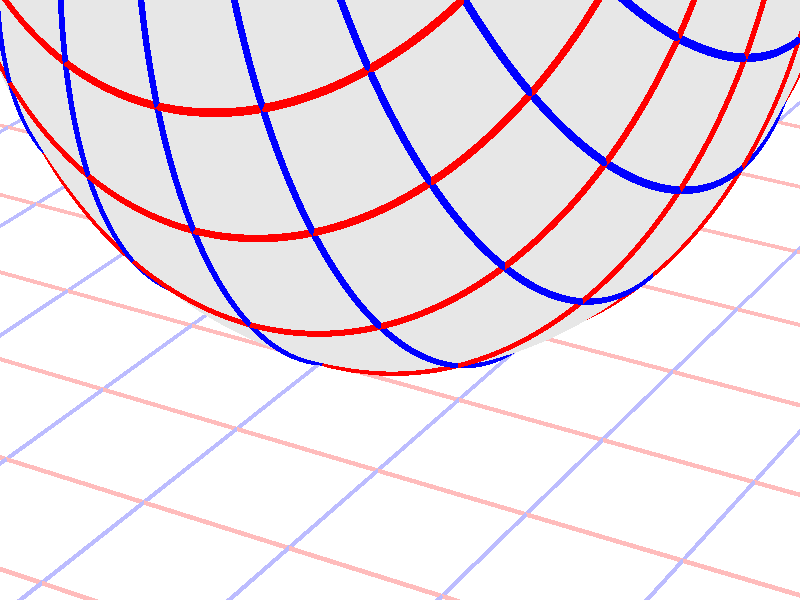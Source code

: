 #version 3.7;
global_settings{assumed_gamma 1.0}
camera{perspective location <16.275953626987476496879026, 9.396926207859083390872001, 6.840402866513374036117057> right <0.133333333333333331482962, -0.230940107675850353485814, -0.000000000000000000000000> up <-0.044429719908903583802662, -0.025651510749425152774217, 0.140953893117886280839102> direction <0.813797681349373802639491, 0.469846310392954158441370, 0.342020143325668712908083> sky <-0.296198132726023855010311, -0.171010071662834328698466, 0.939692620785908427905042> look_at <15.462155945638102139128023, 8.927079897466128954874875, 6.498382723187705600764730>}
light_source{<16.275953626987476496879026, 9.396926207859083390872001, 6.840402866513374036117057> rgb<1.0,1.0,1.0>}
background{rgb<1,1,1>}
union{object{sphere{<0.000000000000000000000000, 0.000000000000000000000000, 2.777694007334106096607229>,2.952216793932960214874583} pigment{rgbft<0.8,0.8,0.8,0.2,0.2>}}object{union{cylinder{<-50.000000000000000000000000, 50.000000000000000000000000, 0.000000000000000000000000>,<-50.000000000000000000000000, -50.000000000000000000000000, 0.000000000000000000000000>,0.010000000000000000208167}cylinder{<-49.000000000000000000000000, 50.000000000000000000000000, 0.000000000000000000000000>,<-49.000000000000000000000000, -50.000000000000000000000000, 0.000000000000000000000000>,0.010000000000000000208167}cylinder{<-48.000000000000000000000000, 50.000000000000000000000000, 0.000000000000000000000000>,<-48.000000000000000000000000, -50.000000000000000000000000, 0.000000000000000000000000>,0.010000000000000000208167}cylinder{<-47.000000000000000000000000, 50.000000000000000000000000, 0.000000000000000000000000>,<-47.000000000000000000000000, -50.000000000000000000000000, 0.000000000000000000000000>,0.010000000000000000208167}cylinder{<-46.000000000000000000000000, 50.000000000000000000000000, 0.000000000000000000000000>,<-46.000000000000000000000000, -50.000000000000000000000000, 0.000000000000000000000000>,0.010000000000000000208167}cylinder{<-45.000000000000000000000000, 50.000000000000000000000000, 0.000000000000000000000000>,<-45.000000000000000000000000, -50.000000000000000000000000, 0.000000000000000000000000>,0.010000000000000000208167}cylinder{<-44.000000000000000000000000, 50.000000000000000000000000, 0.000000000000000000000000>,<-44.000000000000000000000000, -50.000000000000000000000000, 0.000000000000000000000000>,0.010000000000000000208167}cylinder{<-43.000000000000000000000000, 50.000000000000000000000000, 0.000000000000000000000000>,<-43.000000000000000000000000, -50.000000000000000000000000, 0.000000000000000000000000>,0.010000000000000000208167}cylinder{<-42.000000000000000000000000, 50.000000000000000000000000, 0.000000000000000000000000>,<-42.000000000000000000000000, -50.000000000000000000000000, 0.000000000000000000000000>,0.010000000000000000208167}cylinder{<-41.000000000000000000000000, 50.000000000000000000000000, 0.000000000000000000000000>,<-41.000000000000000000000000, -50.000000000000000000000000, 0.000000000000000000000000>,0.010000000000000000208167}cylinder{<-40.000000000000000000000000, 50.000000000000000000000000, 0.000000000000000000000000>,<-40.000000000000000000000000, -50.000000000000000000000000, 0.000000000000000000000000>,0.010000000000000000208167}cylinder{<-39.000000000000000000000000, 50.000000000000000000000000, 0.000000000000000000000000>,<-39.000000000000000000000000, -50.000000000000000000000000, 0.000000000000000000000000>,0.010000000000000000208167}cylinder{<-38.000000000000000000000000, 50.000000000000000000000000, 0.000000000000000000000000>,<-38.000000000000000000000000, -50.000000000000000000000000, 0.000000000000000000000000>,0.010000000000000000208167}cylinder{<-37.000000000000000000000000, 50.000000000000000000000000, 0.000000000000000000000000>,<-37.000000000000000000000000, -50.000000000000000000000000, 0.000000000000000000000000>,0.010000000000000000208167}cylinder{<-36.000000000000000000000000, 50.000000000000000000000000, 0.000000000000000000000000>,<-36.000000000000000000000000, -50.000000000000000000000000, 0.000000000000000000000000>,0.010000000000000000208167}cylinder{<-35.000000000000000000000000, 50.000000000000000000000000, 0.000000000000000000000000>,<-35.000000000000000000000000, -50.000000000000000000000000, 0.000000000000000000000000>,0.010000000000000000208167}cylinder{<-34.000000000000000000000000, 50.000000000000000000000000, 0.000000000000000000000000>,<-34.000000000000000000000000, -50.000000000000000000000000, 0.000000000000000000000000>,0.010000000000000000208167}cylinder{<-33.000000000000000000000000, 50.000000000000000000000000, 0.000000000000000000000000>,<-33.000000000000000000000000, -50.000000000000000000000000, 0.000000000000000000000000>,0.010000000000000000208167}cylinder{<-32.000000000000000000000000, 50.000000000000000000000000, 0.000000000000000000000000>,<-32.000000000000000000000000, -50.000000000000000000000000, 0.000000000000000000000000>,0.010000000000000000208167}cylinder{<-31.000000000000000000000000, 50.000000000000000000000000, 0.000000000000000000000000>,<-31.000000000000000000000000, -50.000000000000000000000000, 0.000000000000000000000000>,0.010000000000000000208167}cylinder{<-30.000000000000000000000000, 50.000000000000000000000000, 0.000000000000000000000000>,<-30.000000000000000000000000, -50.000000000000000000000000, 0.000000000000000000000000>,0.010000000000000000208167}cylinder{<-29.000000000000000000000000, 50.000000000000000000000000, 0.000000000000000000000000>,<-29.000000000000000000000000, -50.000000000000000000000000, 0.000000000000000000000000>,0.010000000000000000208167}cylinder{<-28.000000000000000000000000, 50.000000000000000000000000, 0.000000000000000000000000>,<-28.000000000000000000000000, -50.000000000000000000000000, 0.000000000000000000000000>,0.010000000000000000208167}cylinder{<-27.000000000000000000000000, 50.000000000000000000000000, 0.000000000000000000000000>,<-27.000000000000000000000000, -50.000000000000000000000000, 0.000000000000000000000000>,0.010000000000000000208167}cylinder{<-26.000000000000000000000000, 50.000000000000000000000000, 0.000000000000000000000000>,<-26.000000000000000000000000, -50.000000000000000000000000, 0.000000000000000000000000>,0.010000000000000000208167}cylinder{<-25.000000000000000000000000, 50.000000000000000000000000, 0.000000000000000000000000>,<-25.000000000000000000000000, -50.000000000000000000000000, 0.000000000000000000000000>,0.010000000000000000208167}cylinder{<-24.000000000000000000000000, 50.000000000000000000000000, 0.000000000000000000000000>,<-24.000000000000000000000000, -50.000000000000000000000000, 0.000000000000000000000000>,0.010000000000000000208167}cylinder{<-23.000000000000000000000000, 50.000000000000000000000000, 0.000000000000000000000000>,<-23.000000000000000000000000, -50.000000000000000000000000, 0.000000000000000000000000>,0.010000000000000000208167}cylinder{<-22.000000000000000000000000, 50.000000000000000000000000, 0.000000000000000000000000>,<-22.000000000000000000000000, -50.000000000000000000000000, 0.000000000000000000000000>,0.010000000000000000208167}cylinder{<-21.000000000000000000000000, 50.000000000000000000000000, 0.000000000000000000000000>,<-21.000000000000000000000000, -50.000000000000000000000000, 0.000000000000000000000000>,0.010000000000000000208167}cylinder{<-20.000000000000000000000000, 50.000000000000000000000000, 0.000000000000000000000000>,<-20.000000000000000000000000, -50.000000000000000000000000, 0.000000000000000000000000>,0.010000000000000000208167}cylinder{<-19.000000000000000000000000, 50.000000000000000000000000, 0.000000000000000000000000>,<-19.000000000000000000000000, -50.000000000000000000000000, 0.000000000000000000000000>,0.010000000000000000208167}cylinder{<-18.000000000000000000000000, 50.000000000000000000000000, 0.000000000000000000000000>,<-18.000000000000000000000000, -50.000000000000000000000000, 0.000000000000000000000000>,0.010000000000000000208167}cylinder{<-17.000000000000000000000000, 50.000000000000000000000000, 0.000000000000000000000000>,<-17.000000000000000000000000, -50.000000000000000000000000, 0.000000000000000000000000>,0.010000000000000000208167}cylinder{<-16.000000000000000000000000, 50.000000000000000000000000, 0.000000000000000000000000>,<-16.000000000000000000000000, -50.000000000000000000000000, 0.000000000000000000000000>,0.010000000000000000208167}cylinder{<-15.000000000000000000000000, 50.000000000000000000000000, 0.000000000000000000000000>,<-15.000000000000000000000000, -50.000000000000000000000000, 0.000000000000000000000000>,0.010000000000000000208167}cylinder{<-14.000000000000000000000000, 50.000000000000000000000000, 0.000000000000000000000000>,<-14.000000000000000000000000, -50.000000000000000000000000, 0.000000000000000000000000>,0.010000000000000000208167}cylinder{<-13.000000000000000000000000, 50.000000000000000000000000, 0.000000000000000000000000>,<-13.000000000000000000000000, -50.000000000000000000000000, 0.000000000000000000000000>,0.010000000000000000208167}cylinder{<-12.000000000000000000000000, 50.000000000000000000000000, 0.000000000000000000000000>,<-12.000000000000000000000000, -50.000000000000000000000000, 0.000000000000000000000000>,0.010000000000000000208167}cylinder{<-11.000000000000000000000000, 50.000000000000000000000000, 0.000000000000000000000000>,<-11.000000000000000000000000, -50.000000000000000000000000, 0.000000000000000000000000>,0.010000000000000000208167}cylinder{<-10.000000000000000000000000, 50.000000000000000000000000, 0.000000000000000000000000>,<-10.000000000000000000000000, -50.000000000000000000000000, 0.000000000000000000000000>,0.010000000000000000208167}cylinder{<-9.000000000000000000000000, 50.000000000000000000000000, 0.000000000000000000000000>,<-9.000000000000000000000000, -50.000000000000000000000000, 0.000000000000000000000000>,0.010000000000000000208167}cylinder{<-8.000000000000000000000000, 50.000000000000000000000000, 0.000000000000000000000000>,<-8.000000000000000000000000, -50.000000000000000000000000, 0.000000000000000000000000>,0.010000000000000000208167}cylinder{<-7.000000000000000000000000, 50.000000000000000000000000, 0.000000000000000000000000>,<-7.000000000000000000000000, -50.000000000000000000000000, 0.000000000000000000000000>,0.010000000000000000208167}cylinder{<-6.000000000000000000000000, 50.000000000000000000000000, 0.000000000000000000000000>,<-6.000000000000000000000000, -50.000000000000000000000000, 0.000000000000000000000000>,0.010000000000000000208167}cylinder{<-5.000000000000000000000000, 50.000000000000000000000000, 0.000000000000000000000000>,<-5.000000000000000000000000, -50.000000000000000000000000, 0.000000000000000000000000>,0.010000000000000000208167}cylinder{<-4.000000000000000000000000, 50.000000000000000000000000, 0.000000000000000000000000>,<-4.000000000000000000000000, -50.000000000000000000000000, 0.000000000000000000000000>,0.010000000000000000208167}cylinder{<-3.000000000000000000000000, 50.000000000000000000000000, 0.000000000000000000000000>,<-3.000000000000000000000000, -50.000000000000000000000000, 0.000000000000000000000000>,0.010000000000000000208167}cylinder{<-2.000000000000000000000000, 50.000000000000000000000000, 0.000000000000000000000000>,<-2.000000000000000000000000, -50.000000000000000000000000, 0.000000000000000000000000>,0.010000000000000000208167}cylinder{<-1.000000000000000000000000, 50.000000000000000000000000, 0.000000000000000000000000>,<-1.000000000000000000000000, -50.000000000000000000000000, 0.000000000000000000000000>,0.010000000000000000208167}cylinder{<0.000000000000000000000000, 50.000000000000000000000000, 0.000000000000000000000000>,<0.000000000000000000000000, -50.000000000000000000000000, 0.000000000000000000000000>,0.010000000000000000208167}cylinder{<1.000000000000000000000000, 50.000000000000000000000000, 0.000000000000000000000000>,<1.000000000000000000000000, -50.000000000000000000000000, 0.000000000000000000000000>,0.010000000000000000208167}cylinder{<2.000000000000000000000000, 50.000000000000000000000000, 0.000000000000000000000000>,<2.000000000000000000000000, -50.000000000000000000000000, 0.000000000000000000000000>,0.010000000000000000208167}cylinder{<3.000000000000000000000000, 50.000000000000000000000000, 0.000000000000000000000000>,<3.000000000000000000000000, -50.000000000000000000000000, 0.000000000000000000000000>,0.010000000000000000208167}cylinder{<4.000000000000000000000000, 50.000000000000000000000000, 0.000000000000000000000000>,<4.000000000000000000000000, -50.000000000000000000000000, 0.000000000000000000000000>,0.010000000000000000208167}cylinder{<5.000000000000000000000000, 50.000000000000000000000000, 0.000000000000000000000000>,<5.000000000000000000000000, -50.000000000000000000000000, 0.000000000000000000000000>,0.010000000000000000208167}cylinder{<6.000000000000000000000000, 50.000000000000000000000000, 0.000000000000000000000000>,<6.000000000000000000000000, -50.000000000000000000000000, 0.000000000000000000000000>,0.010000000000000000208167}cylinder{<7.000000000000000000000000, 50.000000000000000000000000, 0.000000000000000000000000>,<7.000000000000000000000000, -50.000000000000000000000000, 0.000000000000000000000000>,0.010000000000000000208167}cylinder{<8.000000000000000000000000, 50.000000000000000000000000, 0.000000000000000000000000>,<8.000000000000000000000000, -50.000000000000000000000000, 0.000000000000000000000000>,0.010000000000000000208167}cylinder{<9.000000000000000000000000, 50.000000000000000000000000, 0.000000000000000000000000>,<9.000000000000000000000000, -50.000000000000000000000000, 0.000000000000000000000000>,0.010000000000000000208167}cylinder{<10.000000000000000000000000, 50.000000000000000000000000, 0.000000000000000000000000>,<10.000000000000000000000000, -50.000000000000000000000000, 0.000000000000000000000000>,0.010000000000000000208167}cylinder{<11.000000000000000000000000, 50.000000000000000000000000, 0.000000000000000000000000>,<11.000000000000000000000000, -50.000000000000000000000000, 0.000000000000000000000000>,0.010000000000000000208167}cylinder{<12.000000000000000000000000, 50.000000000000000000000000, 0.000000000000000000000000>,<12.000000000000000000000000, -50.000000000000000000000000, 0.000000000000000000000000>,0.010000000000000000208167}cylinder{<13.000000000000000000000000, 50.000000000000000000000000, 0.000000000000000000000000>,<13.000000000000000000000000, -50.000000000000000000000000, 0.000000000000000000000000>,0.010000000000000000208167}cylinder{<14.000000000000000000000000, 50.000000000000000000000000, 0.000000000000000000000000>,<14.000000000000000000000000, -50.000000000000000000000000, 0.000000000000000000000000>,0.010000000000000000208167}cylinder{<15.000000000000000000000000, 50.000000000000000000000000, 0.000000000000000000000000>,<15.000000000000000000000000, -50.000000000000000000000000, 0.000000000000000000000000>,0.010000000000000000208167}cylinder{<16.000000000000000000000000, 50.000000000000000000000000, 0.000000000000000000000000>,<16.000000000000000000000000, -50.000000000000000000000000, 0.000000000000000000000000>,0.010000000000000000208167}cylinder{<17.000000000000000000000000, 50.000000000000000000000000, 0.000000000000000000000000>,<17.000000000000000000000000, -50.000000000000000000000000, 0.000000000000000000000000>,0.010000000000000000208167}cylinder{<18.000000000000000000000000, 50.000000000000000000000000, 0.000000000000000000000000>,<18.000000000000000000000000, -50.000000000000000000000000, 0.000000000000000000000000>,0.010000000000000000208167}cylinder{<19.000000000000000000000000, 50.000000000000000000000000, 0.000000000000000000000000>,<19.000000000000000000000000, -50.000000000000000000000000, 0.000000000000000000000000>,0.010000000000000000208167}cylinder{<20.000000000000000000000000, 50.000000000000000000000000, 0.000000000000000000000000>,<20.000000000000000000000000, -50.000000000000000000000000, 0.000000000000000000000000>,0.010000000000000000208167}cylinder{<21.000000000000000000000000, 50.000000000000000000000000, 0.000000000000000000000000>,<21.000000000000000000000000, -50.000000000000000000000000, 0.000000000000000000000000>,0.010000000000000000208167}cylinder{<22.000000000000000000000000, 50.000000000000000000000000, 0.000000000000000000000000>,<22.000000000000000000000000, -50.000000000000000000000000, 0.000000000000000000000000>,0.010000000000000000208167}cylinder{<23.000000000000000000000000, 50.000000000000000000000000, 0.000000000000000000000000>,<23.000000000000000000000000, -50.000000000000000000000000, 0.000000000000000000000000>,0.010000000000000000208167}cylinder{<24.000000000000000000000000, 50.000000000000000000000000, 0.000000000000000000000000>,<24.000000000000000000000000, -50.000000000000000000000000, 0.000000000000000000000000>,0.010000000000000000208167}cylinder{<25.000000000000000000000000, 50.000000000000000000000000, 0.000000000000000000000000>,<25.000000000000000000000000, -50.000000000000000000000000, 0.000000000000000000000000>,0.010000000000000000208167}cylinder{<26.000000000000000000000000, 50.000000000000000000000000, 0.000000000000000000000000>,<26.000000000000000000000000, -50.000000000000000000000000, 0.000000000000000000000000>,0.010000000000000000208167}cylinder{<27.000000000000000000000000, 50.000000000000000000000000, 0.000000000000000000000000>,<27.000000000000000000000000, -50.000000000000000000000000, 0.000000000000000000000000>,0.010000000000000000208167}cylinder{<28.000000000000000000000000, 50.000000000000000000000000, 0.000000000000000000000000>,<28.000000000000000000000000, -50.000000000000000000000000, 0.000000000000000000000000>,0.010000000000000000208167}cylinder{<29.000000000000000000000000, 50.000000000000000000000000, 0.000000000000000000000000>,<29.000000000000000000000000, -50.000000000000000000000000, 0.000000000000000000000000>,0.010000000000000000208167}cylinder{<30.000000000000000000000000, 50.000000000000000000000000, 0.000000000000000000000000>,<30.000000000000000000000000, -50.000000000000000000000000, 0.000000000000000000000000>,0.010000000000000000208167}cylinder{<31.000000000000000000000000, 50.000000000000000000000000, 0.000000000000000000000000>,<31.000000000000000000000000, -50.000000000000000000000000, 0.000000000000000000000000>,0.010000000000000000208167}cylinder{<32.000000000000000000000000, 50.000000000000000000000000, 0.000000000000000000000000>,<32.000000000000000000000000, -50.000000000000000000000000, 0.000000000000000000000000>,0.010000000000000000208167}cylinder{<33.000000000000000000000000, 50.000000000000000000000000, 0.000000000000000000000000>,<33.000000000000000000000000, -50.000000000000000000000000, 0.000000000000000000000000>,0.010000000000000000208167}cylinder{<34.000000000000000000000000, 50.000000000000000000000000, 0.000000000000000000000000>,<34.000000000000000000000000, -50.000000000000000000000000, 0.000000000000000000000000>,0.010000000000000000208167}cylinder{<35.000000000000000000000000, 50.000000000000000000000000, 0.000000000000000000000000>,<35.000000000000000000000000, -50.000000000000000000000000, 0.000000000000000000000000>,0.010000000000000000208167}cylinder{<36.000000000000000000000000, 50.000000000000000000000000, 0.000000000000000000000000>,<36.000000000000000000000000, -50.000000000000000000000000, 0.000000000000000000000000>,0.010000000000000000208167}cylinder{<37.000000000000000000000000, 50.000000000000000000000000, 0.000000000000000000000000>,<37.000000000000000000000000, -50.000000000000000000000000, 0.000000000000000000000000>,0.010000000000000000208167}cylinder{<38.000000000000000000000000, 50.000000000000000000000000, 0.000000000000000000000000>,<38.000000000000000000000000, -50.000000000000000000000000, 0.000000000000000000000000>,0.010000000000000000208167}cylinder{<39.000000000000000000000000, 50.000000000000000000000000, 0.000000000000000000000000>,<39.000000000000000000000000, -50.000000000000000000000000, 0.000000000000000000000000>,0.010000000000000000208167}cylinder{<40.000000000000000000000000, 50.000000000000000000000000, 0.000000000000000000000000>,<40.000000000000000000000000, -50.000000000000000000000000, 0.000000000000000000000000>,0.010000000000000000208167}cylinder{<41.000000000000000000000000, 50.000000000000000000000000, 0.000000000000000000000000>,<41.000000000000000000000000, -50.000000000000000000000000, 0.000000000000000000000000>,0.010000000000000000208167}cylinder{<42.000000000000000000000000, 50.000000000000000000000000, 0.000000000000000000000000>,<42.000000000000000000000000, -50.000000000000000000000000, 0.000000000000000000000000>,0.010000000000000000208167}cylinder{<43.000000000000000000000000, 50.000000000000000000000000, 0.000000000000000000000000>,<43.000000000000000000000000, -50.000000000000000000000000, 0.000000000000000000000000>,0.010000000000000000208167}cylinder{<44.000000000000000000000000, 50.000000000000000000000000, 0.000000000000000000000000>,<44.000000000000000000000000, -50.000000000000000000000000, 0.000000000000000000000000>,0.010000000000000000208167}cylinder{<45.000000000000000000000000, 50.000000000000000000000000, 0.000000000000000000000000>,<45.000000000000000000000000, -50.000000000000000000000000, 0.000000000000000000000000>,0.010000000000000000208167}cylinder{<46.000000000000000000000000, 50.000000000000000000000000, 0.000000000000000000000000>,<46.000000000000000000000000, -50.000000000000000000000000, 0.000000000000000000000000>,0.010000000000000000208167}cylinder{<47.000000000000000000000000, 50.000000000000000000000000, 0.000000000000000000000000>,<47.000000000000000000000000, -50.000000000000000000000000, 0.000000000000000000000000>,0.010000000000000000208167}cylinder{<48.000000000000000000000000, 50.000000000000000000000000, 0.000000000000000000000000>,<48.000000000000000000000000, -50.000000000000000000000000, 0.000000000000000000000000>,0.010000000000000000208167}cylinder{<49.000000000000000000000000, 50.000000000000000000000000, 0.000000000000000000000000>,<49.000000000000000000000000, -50.000000000000000000000000, 0.000000000000000000000000>,0.010000000000000000208167}cylinder{<50.000000000000000000000000, 50.000000000000000000000000, 0.000000000000000000000000>,<50.000000000000000000000000, -50.000000000000000000000000, 0.000000000000000000000000>,0.010000000000000000208167}} pigment{rgb<1.0,0.5,0.5>}}object{union{cylinder{<50.000000000000000000000000, -50.000000000000000000000000, 0.000000000000000000000000>,<-50.000000000000000000000000, -50.000000000000000000000000, 0.000000000000000000000000>,0.010000000000000000208167}cylinder{<50.000000000000000000000000, -49.000000000000000000000000, 0.000000000000000000000000>,<-50.000000000000000000000000, -49.000000000000000000000000, 0.000000000000000000000000>,0.010000000000000000208167}cylinder{<50.000000000000000000000000, -48.000000000000000000000000, 0.000000000000000000000000>,<-50.000000000000000000000000, -48.000000000000000000000000, 0.000000000000000000000000>,0.010000000000000000208167}cylinder{<50.000000000000000000000000, -47.000000000000000000000000, 0.000000000000000000000000>,<-50.000000000000000000000000, -47.000000000000000000000000, 0.000000000000000000000000>,0.010000000000000000208167}cylinder{<50.000000000000000000000000, -46.000000000000000000000000, 0.000000000000000000000000>,<-50.000000000000000000000000, -46.000000000000000000000000, 0.000000000000000000000000>,0.010000000000000000208167}cylinder{<50.000000000000000000000000, -45.000000000000000000000000, 0.000000000000000000000000>,<-50.000000000000000000000000, -45.000000000000000000000000, 0.000000000000000000000000>,0.010000000000000000208167}cylinder{<50.000000000000000000000000, -44.000000000000000000000000, 0.000000000000000000000000>,<-50.000000000000000000000000, -44.000000000000000000000000, 0.000000000000000000000000>,0.010000000000000000208167}cylinder{<50.000000000000000000000000, -43.000000000000000000000000, 0.000000000000000000000000>,<-50.000000000000000000000000, -43.000000000000000000000000, 0.000000000000000000000000>,0.010000000000000000208167}cylinder{<50.000000000000000000000000, -42.000000000000000000000000, 0.000000000000000000000000>,<-50.000000000000000000000000, -42.000000000000000000000000, 0.000000000000000000000000>,0.010000000000000000208167}cylinder{<50.000000000000000000000000, -41.000000000000000000000000, 0.000000000000000000000000>,<-50.000000000000000000000000, -41.000000000000000000000000, 0.000000000000000000000000>,0.010000000000000000208167}cylinder{<50.000000000000000000000000, -40.000000000000000000000000, 0.000000000000000000000000>,<-50.000000000000000000000000, -40.000000000000000000000000, 0.000000000000000000000000>,0.010000000000000000208167}cylinder{<50.000000000000000000000000, -39.000000000000000000000000, 0.000000000000000000000000>,<-50.000000000000000000000000, -39.000000000000000000000000, 0.000000000000000000000000>,0.010000000000000000208167}cylinder{<50.000000000000000000000000, -38.000000000000000000000000, 0.000000000000000000000000>,<-50.000000000000000000000000, -38.000000000000000000000000, 0.000000000000000000000000>,0.010000000000000000208167}cylinder{<50.000000000000000000000000, -37.000000000000000000000000, 0.000000000000000000000000>,<-50.000000000000000000000000, -37.000000000000000000000000, 0.000000000000000000000000>,0.010000000000000000208167}cylinder{<50.000000000000000000000000, -36.000000000000000000000000, 0.000000000000000000000000>,<-50.000000000000000000000000, -36.000000000000000000000000, 0.000000000000000000000000>,0.010000000000000000208167}cylinder{<50.000000000000000000000000, -35.000000000000000000000000, 0.000000000000000000000000>,<-50.000000000000000000000000, -35.000000000000000000000000, 0.000000000000000000000000>,0.010000000000000000208167}cylinder{<50.000000000000000000000000, -34.000000000000000000000000, 0.000000000000000000000000>,<-50.000000000000000000000000, -34.000000000000000000000000, 0.000000000000000000000000>,0.010000000000000000208167}cylinder{<50.000000000000000000000000, -33.000000000000000000000000, 0.000000000000000000000000>,<-50.000000000000000000000000, -33.000000000000000000000000, 0.000000000000000000000000>,0.010000000000000000208167}cylinder{<50.000000000000000000000000, -32.000000000000000000000000, 0.000000000000000000000000>,<-50.000000000000000000000000, -32.000000000000000000000000, 0.000000000000000000000000>,0.010000000000000000208167}cylinder{<50.000000000000000000000000, -31.000000000000000000000000, 0.000000000000000000000000>,<-50.000000000000000000000000, -31.000000000000000000000000, 0.000000000000000000000000>,0.010000000000000000208167}cylinder{<50.000000000000000000000000, -30.000000000000000000000000, 0.000000000000000000000000>,<-50.000000000000000000000000, -30.000000000000000000000000, 0.000000000000000000000000>,0.010000000000000000208167}cylinder{<50.000000000000000000000000, -29.000000000000000000000000, 0.000000000000000000000000>,<-50.000000000000000000000000, -29.000000000000000000000000, 0.000000000000000000000000>,0.010000000000000000208167}cylinder{<50.000000000000000000000000, -28.000000000000000000000000, 0.000000000000000000000000>,<-50.000000000000000000000000, -28.000000000000000000000000, 0.000000000000000000000000>,0.010000000000000000208167}cylinder{<50.000000000000000000000000, -27.000000000000000000000000, 0.000000000000000000000000>,<-50.000000000000000000000000, -27.000000000000000000000000, 0.000000000000000000000000>,0.010000000000000000208167}cylinder{<50.000000000000000000000000, -26.000000000000000000000000, 0.000000000000000000000000>,<-50.000000000000000000000000, -26.000000000000000000000000, 0.000000000000000000000000>,0.010000000000000000208167}cylinder{<50.000000000000000000000000, -25.000000000000000000000000, 0.000000000000000000000000>,<-50.000000000000000000000000, -25.000000000000000000000000, 0.000000000000000000000000>,0.010000000000000000208167}cylinder{<50.000000000000000000000000, -24.000000000000000000000000, 0.000000000000000000000000>,<-50.000000000000000000000000, -24.000000000000000000000000, 0.000000000000000000000000>,0.010000000000000000208167}cylinder{<50.000000000000000000000000, -23.000000000000000000000000, 0.000000000000000000000000>,<-50.000000000000000000000000, -23.000000000000000000000000, 0.000000000000000000000000>,0.010000000000000000208167}cylinder{<50.000000000000000000000000, -22.000000000000000000000000, 0.000000000000000000000000>,<-50.000000000000000000000000, -22.000000000000000000000000, 0.000000000000000000000000>,0.010000000000000000208167}cylinder{<50.000000000000000000000000, -21.000000000000000000000000, 0.000000000000000000000000>,<-50.000000000000000000000000, -21.000000000000000000000000, 0.000000000000000000000000>,0.010000000000000000208167}cylinder{<50.000000000000000000000000, -20.000000000000000000000000, 0.000000000000000000000000>,<-50.000000000000000000000000, -20.000000000000000000000000, 0.000000000000000000000000>,0.010000000000000000208167}cylinder{<50.000000000000000000000000, -19.000000000000000000000000, 0.000000000000000000000000>,<-50.000000000000000000000000, -19.000000000000000000000000, 0.000000000000000000000000>,0.010000000000000000208167}cylinder{<50.000000000000000000000000, -18.000000000000000000000000, 0.000000000000000000000000>,<-50.000000000000000000000000, -18.000000000000000000000000, 0.000000000000000000000000>,0.010000000000000000208167}cylinder{<50.000000000000000000000000, -17.000000000000000000000000, 0.000000000000000000000000>,<-50.000000000000000000000000, -17.000000000000000000000000, 0.000000000000000000000000>,0.010000000000000000208167}cylinder{<50.000000000000000000000000, -16.000000000000000000000000, 0.000000000000000000000000>,<-50.000000000000000000000000, -16.000000000000000000000000, 0.000000000000000000000000>,0.010000000000000000208167}cylinder{<50.000000000000000000000000, -15.000000000000000000000000, 0.000000000000000000000000>,<-50.000000000000000000000000, -15.000000000000000000000000, 0.000000000000000000000000>,0.010000000000000000208167}cylinder{<50.000000000000000000000000, -14.000000000000000000000000, 0.000000000000000000000000>,<-50.000000000000000000000000, -14.000000000000000000000000, 0.000000000000000000000000>,0.010000000000000000208167}cylinder{<50.000000000000000000000000, -13.000000000000000000000000, 0.000000000000000000000000>,<-50.000000000000000000000000, -13.000000000000000000000000, 0.000000000000000000000000>,0.010000000000000000208167}cylinder{<50.000000000000000000000000, -12.000000000000000000000000, 0.000000000000000000000000>,<-50.000000000000000000000000, -12.000000000000000000000000, 0.000000000000000000000000>,0.010000000000000000208167}cylinder{<50.000000000000000000000000, -11.000000000000000000000000, 0.000000000000000000000000>,<-50.000000000000000000000000, -11.000000000000000000000000, 0.000000000000000000000000>,0.010000000000000000208167}cylinder{<50.000000000000000000000000, -10.000000000000000000000000, 0.000000000000000000000000>,<-50.000000000000000000000000, -10.000000000000000000000000, 0.000000000000000000000000>,0.010000000000000000208167}cylinder{<50.000000000000000000000000, -9.000000000000000000000000, 0.000000000000000000000000>,<-50.000000000000000000000000, -9.000000000000000000000000, 0.000000000000000000000000>,0.010000000000000000208167}cylinder{<50.000000000000000000000000, -8.000000000000000000000000, 0.000000000000000000000000>,<-50.000000000000000000000000, -8.000000000000000000000000, 0.000000000000000000000000>,0.010000000000000000208167}cylinder{<50.000000000000000000000000, -7.000000000000000000000000, 0.000000000000000000000000>,<-50.000000000000000000000000, -7.000000000000000000000000, 0.000000000000000000000000>,0.010000000000000000208167}cylinder{<50.000000000000000000000000, -6.000000000000000000000000, 0.000000000000000000000000>,<-50.000000000000000000000000, -6.000000000000000000000000, 0.000000000000000000000000>,0.010000000000000000208167}cylinder{<50.000000000000000000000000, -5.000000000000000000000000, 0.000000000000000000000000>,<-50.000000000000000000000000, -5.000000000000000000000000, 0.000000000000000000000000>,0.010000000000000000208167}cylinder{<50.000000000000000000000000, -4.000000000000000000000000, 0.000000000000000000000000>,<-50.000000000000000000000000, -4.000000000000000000000000, 0.000000000000000000000000>,0.010000000000000000208167}cylinder{<50.000000000000000000000000, -3.000000000000000000000000, 0.000000000000000000000000>,<-50.000000000000000000000000, -3.000000000000000000000000, 0.000000000000000000000000>,0.010000000000000000208167}cylinder{<50.000000000000000000000000, -2.000000000000000000000000, 0.000000000000000000000000>,<-50.000000000000000000000000, -2.000000000000000000000000, 0.000000000000000000000000>,0.010000000000000000208167}cylinder{<50.000000000000000000000000, -1.000000000000000000000000, 0.000000000000000000000000>,<-50.000000000000000000000000, -1.000000000000000000000000, 0.000000000000000000000000>,0.010000000000000000208167}cylinder{<50.000000000000000000000000, 0.000000000000000000000000, 0.000000000000000000000000>,<-50.000000000000000000000000, 0.000000000000000000000000, 0.000000000000000000000000>,0.010000000000000000208167}cylinder{<50.000000000000000000000000, 1.000000000000000000000000, 0.000000000000000000000000>,<-50.000000000000000000000000, 1.000000000000000000000000, 0.000000000000000000000000>,0.010000000000000000208167}cylinder{<50.000000000000000000000000, 2.000000000000000000000000, 0.000000000000000000000000>,<-50.000000000000000000000000, 2.000000000000000000000000, 0.000000000000000000000000>,0.010000000000000000208167}cylinder{<50.000000000000000000000000, 3.000000000000000000000000, 0.000000000000000000000000>,<-50.000000000000000000000000, 3.000000000000000000000000, 0.000000000000000000000000>,0.010000000000000000208167}cylinder{<50.000000000000000000000000, 4.000000000000000000000000, 0.000000000000000000000000>,<-50.000000000000000000000000, 4.000000000000000000000000, 0.000000000000000000000000>,0.010000000000000000208167}cylinder{<50.000000000000000000000000, 5.000000000000000000000000, 0.000000000000000000000000>,<-50.000000000000000000000000, 5.000000000000000000000000, 0.000000000000000000000000>,0.010000000000000000208167}cylinder{<50.000000000000000000000000, 6.000000000000000000000000, 0.000000000000000000000000>,<-50.000000000000000000000000, 6.000000000000000000000000, 0.000000000000000000000000>,0.010000000000000000208167}cylinder{<50.000000000000000000000000, 7.000000000000000000000000, 0.000000000000000000000000>,<-50.000000000000000000000000, 7.000000000000000000000000, 0.000000000000000000000000>,0.010000000000000000208167}cylinder{<50.000000000000000000000000, 8.000000000000000000000000, 0.000000000000000000000000>,<-50.000000000000000000000000, 8.000000000000000000000000, 0.000000000000000000000000>,0.010000000000000000208167}cylinder{<50.000000000000000000000000, 9.000000000000000000000000, 0.000000000000000000000000>,<-50.000000000000000000000000, 9.000000000000000000000000, 0.000000000000000000000000>,0.010000000000000000208167}cylinder{<50.000000000000000000000000, 10.000000000000000000000000, 0.000000000000000000000000>,<-50.000000000000000000000000, 10.000000000000000000000000, 0.000000000000000000000000>,0.010000000000000000208167}cylinder{<50.000000000000000000000000, 11.000000000000000000000000, 0.000000000000000000000000>,<-50.000000000000000000000000, 11.000000000000000000000000, 0.000000000000000000000000>,0.010000000000000000208167}cylinder{<50.000000000000000000000000, 12.000000000000000000000000, 0.000000000000000000000000>,<-50.000000000000000000000000, 12.000000000000000000000000, 0.000000000000000000000000>,0.010000000000000000208167}cylinder{<50.000000000000000000000000, 13.000000000000000000000000, 0.000000000000000000000000>,<-50.000000000000000000000000, 13.000000000000000000000000, 0.000000000000000000000000>,0.010000000000000000208167}cylinder{<50.000000000000000000000000, 14.000000000000000000000000, 0.000000000000000000000000>,<-50.000000000000000000000000, 14.000000000000000000000000, 0.000000000000000000000000>,0.010000000000000000208167}cylinder{<50.000000000000000000000000, 15.000000000000000000000000, 0.000000000000000000000000>,<-50.000000000000000000000000, 15.000000000000000000000000, 0.000000000000000000000000>,0.010000000000000000208167}cylinder{<50.000000000000000000000000, 16.000000000000000000000000, 0.000000000000000000000000>,<-50.000000000000000000000000, 16.000000000000000000000000, 0.000000000000000000000000>,0.010000000000000000208167}cylinder{<50.000000000000000000000000, 17.000000000000000000000000, 0.000000000000000000000000>,<-50.000000000000000000000000, 17.000000000000000000000000, 0.000000000000000000000000>,0.010000000000000000208167}cylinder{<50.000000000000000000000000, 18.000000000000000000000000, 0.000000000000000000000000>,<-50.000000000000000000000000, 18.000000000000000000000000, 0.000000000000000000000000>,0.010000000000000000208167}cylinder{<50.000000000000000000000000, 19.000000000000000000000000, 0.000000000000000000000000>,<-50.000000000000000000000000, 19.000000000000000000000000, 0.000000000000000000000000>,0.010000000000000000208167}cylinder{<50.000000000000000000000000, 20.000000000000000000000000, 0.000000000000000000000000>,<-50.000000000000000000000000, 20.000000000000000000000000, 0.000000000000000000000000>,0.010000000000000000208167}cylinder{<50.000000000000000000000000, 21.000000000000000000000000, 0.000000000000000000000000>,<-50.000000000000000000000000, 21.000000000000000000000000, 0.000000000000000000000000>,0.010000000000000000208167}cylinder{<50.000000000000000000000000, 22.000000000000000000000000, 0.000000000000000000000000>,<-50.000000000000000000000000, 22.000000000000000000000000, 0.000000000000000000000000>,0.010000000000000000208167}cylinder{<50.000000000000000000000000, 23.000000000000000000000000, 0.000000000000000000000000>,<-50.000000000000000000000000, 23.000000000000000000000000, 0.000000000000000000000000>,0.010000000000000000208167}cylinder{<50.000000000000000000000000, 24.000000000000000000000000, 0.000000000000000000000000>,<-50.000000000000000000000000, 24.000000000000000000000000, 0.000000000000000000000000>,0.010000000000000000208167}cylinder{<50.000000000000000000000000, 25.000000000000000000000000, 0.000000000000000000000000>,<-50.000000000000000000000000, 25.000000000000000000000000, 0.000000000000000000000000>,0.010000000000000000208167}cylinder{<50.000000000000000000000000, 26.000000000000000000000000, 0.000000000000000000000000>,<-50.000000000000000000000000, 26.000000000000000000000000, 0.000000000000000000000000>,0.010000000000000000208167}cylinder{<50.000000000000000000000000, 27.000000000000000000000000, 0.000000000000000000000000>,<-50.000000000000000000000000, 27.000000000000000000000000, 0.000000000000000000000000>,0.010000000000000000208167}cylinder{<50.000000000000000000000000, 28.000000000000000000000000, 0.000000000000000000000000>,<-50.000000000000000000000000, 28.000000000000000000000000, 0.000000000000000000000000>,0.010000000000000000208167}cylinder{<50.000000000000000000000000, 29.000000000000000000000000, 0.000000000000000000000000>,<-50.000000000000000000000000, 29.000000000000000000000000, 0.000000000000000000000000>,0.010000000000000000208167}cylinder{<50.000000000000000000000000, 30.000000000000000000000000, 0.000000000000000000000000>,<-50.000000000000000000000000, 30.000000000000000000000000, 0.000000000000000000000000>,0.010000000000000000208167}cylinder{<50.000000000000000000000000, 31.000000000000000000000000, 0.000000000000000000000000>,<-50.000000000000000000000000, 31.000000000000000000000000, 0.000000000000000000000000>,0.010000000000000000208167}cylinder{<50.000000000000000000000000, 32.000000000000000000000000, 0.000000000000000000000000>,<-50.000000000000000000000000, 32.000000000000000000000000, 0.000000000000000000000000>,0.010000000000000000208167}cylinder{<50.000000000000000000000000, 33.000000000000000000000000, 0.000000000000000000000000>,<-50.000000000000000000000000, 33.000000000000000000000000, 0.000000000000000000000000>,0.010000000000000000208167}cylinder{<50.000000000000000000000000, 34.000000000000000000000000, 0.000000000000000000000000>,<-50.000000000000000000000000, 34.000000000000000000000000, 0.000000000000000000000000>,0.010000000000000000208167}cylinder{<50.000000000000000000000000, 35.000000000000000000000000, 0.000000000000000000000000>,<-50.000000000000000000000000, 35.000000000000000000000000, 0.000000000000000000000000>,0.010000000000000000208167}cylinder{<50.000000000000000000000000, 36.000000000000000000000000, 0.000000000000000000000000>,<-50.000000000000000000000000, 36.000000000000000000000000, 0.000000000000000000000000>,0.010000000000000000208167}cylinder{<50.000000000000000000000000, 37.000000000000000000000000, 0.000000000000000000000000>,<-50.000000000000000000000000, 37.000000000000000000000000, 0.000000000000000000000000>,0.010000000000000000208167}cylinder{<50.000000000000000000000000, 38.000000000000000000000000, 0.000000000000000000000000>,<-50.000000000000000000000000, 38.000000000000000000000000, 0.000000000000000000000000>,0.010000000000000000208167}cylinder{<50.000000000000000000000000, 39.000000000000000000000000, 0.000000000000000000000000>,<-50.000000000000000000000000, 39.000000000000000000000000, 0.000000000000000000000000>,0.010000000000000000208167}cylinder{<50.000000000000000000000000, 40.000000000000000000000000, 0.000000000000000000000000>,<-50.000000000000000000000000, 40.000000000000000000000000, 0.000000000000000000000000>,0.010000000000000000208167}cylinder{<50.000000000000000000000000, 41.000000000000000000000000, 0.000000000000000000000000>,<-50.000000000000000000000000, 41.000000000000000000000000, 0.000000000000000000000000>,0.010000000000000000208167}cylinder{<50.000000000000000000000000, 42.000000000000000000000000, 0.000000000000000000000000>,<-50.000000000000000000000000, 42.000000000000000000000000, 0.000000000000000000000000>,0.010000000000000000208167}cylinder{<50.000000000000000000000000, 43.000000000000000000000000, 0.000000000000000000000000>,<-50.000000000000000000000000, 43.000000000000000000000000, 0.000000000000000000000000>,0.010000000000000000208167}cylinder{<50.000000000000000000000000, 44.000000000000000000000000, 0.000000000000000000000000>,<-50.000000000000000000000000, 44.000000000000000000000000, 0.000000000000000000000000>,0.010000000000000000208167}cylinder{<50.000000000000000000000000, 45.000000000000000000000000, 0.000000000000000000000000>,<-50.000000000000000000000000, 45.000000000000000000000000, 0.000000000000000000000000>,0.010000000000000000208167}cylinder{<50.000000000000000000000000, 46.000000000000000000000000, 0.000000000000000000000000>,<-50.000000000000000000000000, 46.000000000000000000000000, 0.000000000000000000000000>,0.010000000000000000208167}cylinder{<50.000000000000000000000000, 47.000000000000000000000000, 0.000000000000000000000000>,<-50.000000000000000000000000, 47.000000000000000000000000, 0.000000000000000000000000>,0.010000000000000000208167}cylinder{<50.000000000000000000000000, 48.000000000000000000000000, 0.000000000000000000000000>,<-50.000000000000000000000000, 48.000000000000000000000000, 0.000000000000000000000000>,0.010000000000000000208167}cylinder{<50.000000000000000000000000, 49.000000000000000000000000, 0.000000000000000000000000>,<-50.000000000000000000000000, 49.000000000000000000000000, 0.000000000000000000000000>,0.010000000000000000208167}cylinder{<50.000000000000000000000000, 50.000000000000000000000000, 0.000000000000000000000000>,<-50.000000000000000000000000, 50.000000000000000000000000, 0.000000000000000000000000>,0.010000000000000000208167}} pigment{rgb<0.5,0.5,1.0>}}sphere{<0.000000000000000000000000, 0.000000000000000000000000, 5.729910801267065423303393>,0.050000000000000002775558}object{union{object{torus{0.336118894086784802954782,0.020000000000000000416334} matrix <0.993497600601494723626672, -0.000000000000000000000000, 0.113853052655926434422184, 0.113853052655926434422184, 0.000000000000000000000000, -0.993497600601494723626672, 0.000000000000000000000000, 1.000000000000000000000000, 0.000000000000000000000000, -0.333933314792522806246922, 0.000000000000000000000000, 5.691642639122463265266560>}object{torus{0.342886842317794537926545,0.020000000000000000416334} matrix <0.993232204113853600624395, -0.000000000000000000000000, 0.116145549682871079832935, 0.116145549682871079832935, 0.000000000000000000000000, -0.993232204113853600624395, 0.000000000000000000000000, 1.000000000000000000000000, 0.000000000000000000000000, -0.340566254156817960208059, 0.000000000000000000000000, 5.690086020486415208097242>}object{torus{0.349930964249834219881308,0.020000000000000000416334} matrix <0.992950281271256174342454, -0.000000000000000000000000, 0.118531594620732178002598, 0.118531594620732178002598, 0.000000000000000000000000, -0.992950281271256174342454, 0.000000000000000000000000, 1.000000000000000000000000, 0.000000000000000000000000, -0.347464049377562811393716, 0.000000000000000000000000, 5.688432926067673811587611>}object{torus{0.357268385601648197358315,0.020000000000000000416334} matrix <0.992650436211303777156445, -0.000000000000000000000000, 0.121016988433478189790549, 0.121016988433478189790549, 0.000000000000000000000000, -0.992650436211303777156445, 0.000000000000000000000000, 1.000000000000000000000000, 0.000000000000000000000000, -0.354642618812428811470028, 0.000000000000000000000000, 5.686675257180365150588841>}object{torus{0.364917666144507046865897,0.020000000000000000416334} matrix <0.992331123126273140222509, -0.000000000000000000000000, 0.123608017842490314208703, 0.123608017842490314208703, 0.000000000000000000000000, -0.992331123126273140222509, 0.000000000000000000000000, 1.000000000000000000000000, 0.000000000000000000000000, -0.362119157493585308582595, 0.000000000000000000000000, 5.684804051878778352602239>}object{torus{0.372898951646755572042480,0.020000000000000000416334} matrix <0.991990626593975299840622, -0.000000000000000000000000, 0.126311506798440720267251, 0.126311506798440720267251, 0.000000000000000000000000, -0.991990626593975299840622, 0.000000000000000000000000, 1.000000000000000000000000, 0.000000000000000000000000, -0.369912264700211601553548, 0.000000000000000000000000, 5.682809372799557223743250>}object{torus{0.381234145363946119733356,0.020000000000000000416334} matrix <0.991627038846922936876638, -0.000000000000000000000000, 0.129134874560218243511045, 0.129134874560218243511045, 0.000000000000000000000000, -0.991627038846922936876638, 0.000000000000000000000000, 1.000000000000000000000000, 0.000000000000000000000000, -0.378042086673753552350519, 0.000000000000000000000000, 5.680680177726705970542298>}object{torus{0.389947102027663250467526,0.020000000000000000416334} matrix <0.991238233422416348261663, -0.000000000000000000000000, 0.132086201405020031707238, 0.132086201405020031707238, 0.000000000000000000000000, -0.991238233422416348261663, 0.000000000000000000000000, 1.000000000000000000000000, 0.000000000000000000000000, -0.386530476542912615478542, 0.000000000000000000000000, 5.678404169812793611527013>}object{torus{0.399063847830780860093114,0.020000000000000000416334} matrix <0.990821834524951872147369, -0.000000000000000000000000, 0.135174303137130830121393, 0.135174303137130830121393, 0.000000000000000000000000, -0.990821834524951872147369, 0.000000000000000000000000, 1.000000000000000000000000, 0.000000000000000000000000, -0.395401173800245697709244, 0.000000000000000000000000, 5.675967623729590627590369>}object{torus{0.408612830486980826982801,0.020000000000000000416334} matrix <0.990375181284346206567193, -0.000000000000000000000000, 0.138408815817486013921567, 0.138408815817486013921567, 0.000000000000000000000000, -0.990375181284346206567193, 0.000000000000000000000000, 1.000000000000000000000000, 0.000000000000000000000000, -0.404680006068602438062953, 0.000000000000000000000000, 5.673355183271604040839975>}object{torus{0.418625204237847492461100,0.020000000000000000416334} matrix <0.989895285932461455047360, -0.000000000000000000000000, 0.141800292272937916715492, 0.141800292272937916715492, 0.000000000000000000000000, -0.989895285932461455047360, 0.000000000000000000000000, 1.000000000000000000000000, 0.000000000000000000000000, -0.414395116247314676538593, 0.000000000000000000000000, 5.670549624951590317323280>}object{torus{0.429135155534267453969477,0.020000000000000000416334} matrix <0.989378784677236722266969, -0.000000000000000000000000, 0.145360312432913946212309, 0.145360312432913946212309, 0.000000000000000000000000, -0.989378784677236722266969, 0.000000000000000000000000, 1.000000000000000000000000, 0.000000000000000000000000, -0.424577218645371068372896, 0.000000000000000000000000, 5.667531580983188987943322>}object{torus{0.440180276237271850270361,0.020000000000000000416334} matrix <0.988821879802742609300026, -0.000000000000000000000000, 0.149101609727630812773924, 0.149101609727630812773924, 0.000000000000000000000000, -0.988821879802742609300026, 0.000000000000000000000000, 1.000000000000000000000000, 0.000000000000000000000000, -0.435259888201356470727177, 0.000000000000000000000000, 5.664279213510393873320936>}object{torus{0.451801992485529768650565,0.020000000000000000416334} matrix <0.988220271159163110574752, -0.000000000000000000000000, 0.153038216371305657581559, 0.153038216371305657581559, 0.000000000000000000000000, -0.988220271159163110574752, 0.000000000000000000000000, 1.000000000000000000000000, 0.000000000000000000000000, -0.446479887524320551150936, 0.000000000000000000000000, 5.660767830184467719334407>}object{torus{0.464046058996993859846469,0.020000000000000000416334} matrix <0.987569074785023537366158, -0.000000000000000000000000, 0.157185630794461073111989, 0.157185630794461073111989, 0.000000000000000000000000, -0.987569074785023537366158, 0.000000000000000000000000, 1.000000000000000000000000, 0.000000000000000000000000, -0.458277537141236313011916, 0.000000000000000000000000, 5.656969428766141838593740>}object{torus{0.476963130524250322750390,0.020000000000000000416334} matrix <0.986862725842912680285224, -0.000000000000000000000000, 0.161561011205972909765549, 0.161561011205972909765549, 0.000000000000000000000000, -0.986862725842912680285224, 0.000000000000000000000000, 1.000000000000000000000000, 0.000000000000000000000000, -0.470697135115872355992650, 0.000000000000000000000000, 5.652852155592099414604945>}object{torus{0.490609424596669452256492,0.020000000000000000416334} matrix <0.986094862341842959274629, -0.000000000000000000000000, 0.166183400082624915805596, 0.166183400082624915805596, 0.000000000000000000000000, -0.986094862341842959274629, 0.000000000000000000000000, 1.000000000000000000000000, 0.000000000000000000000000, -0.483787433011056255960369, 0.000000000000000000000000, 5.648379658974957528982941>}object{torus{0.505047492638815209708980,0.020000000000000000416334} matrix <0.985258185211867254515994, -0.000000000000000000000000, 0.171073985377725140688554, 0.171073985377725140688554, 0.000000000000000000000000, -0.985258185211867254515994, 0.000000000000000000000000, 1.000000000000000000000000, 0.000000000000000000000000, -0.497602176042699906322042, 0.000000000000000000000000, 5.643510313895617080959255>}object{torus{0.520347120211175462323183,0.020000000000000000416334} matrix <0.984344289127155991359075, -0.000000000000000000000000, 0.176256405451699627029427, 0.176256405451699627029427, 0.000000000000000000000000, -0.984344289127155991359075, 0.000000000000000000000000, 1.000000000000000000000000, 0.000000000000000000000000, -0.512200716143460965668055, 0.000000000000000000000000, 5.638196288271939415892575>}object{torus{0.536586381633998854567835,0.020000000000000000416334} matrix <0.983343456941419113981340, -0.000000000000000000000000, 0.181757106299863246956505, 0.181757106299863246956505, 0.000000000000000000000000, -0.983343456941419113981340, 0.000000000000000000000000, 1.000000000000000000000000, 0.000000000000000000000000, -0.527648707463767130398935, 0.000000000000000000000000, 5.632382413261629139356046>}object{torus{0.553852879871480685558538,0.020000000000000000416334} matrix <0.982244408604608820745341, -0.000000000000000000000000, 0.187605761545274890567114, 0.187605761545274890567114, 0.000000000000000000000000, -0.982244408604608820745341, 0.000000000000000000000000, 1.000000000000000000000000, 0.000000000000000000000000, -0.544018894443517142534006, 0.000000000000000000000000, 5.626004809955082563988071>}object{torus{0.572245209534686938290804,0.020000000000000000416334} matrix <0.981033992808818422481920, -0.000000000000000000000000, 0.193835767993390001295850, 0.193835767993390001295850, 0.000000000000000000000000, -0.981033992808818422481920, 0.000000000000000000000000, 1.000000000000000000000000, 0.000000000000000000000000, -0.561392002775580878370931, 0.000000000000000000000000, 5.618989211596543853488583>}object{torus{0.591874689577065127288336,0.020000000000000000416334} matrix <0.979696806118231955373687, -0.000000000000000000000000, 0.200484832547840635674774, 0.200484832547840635674774, 0.000000000000000000000000, -0.979696806118231955373687, 0.000000000000000000000000, 1.000000000000000000000000, 0.000000000000000000000000, -0.579857743000721459480928, 0.000000000000000000000000, 5.611248903237890495176998>}object{torus{0.612867423138602651633278,0.020000000000000000416334} matrix <0.978214719692451328825200, -0.000000000000000000000000, 0.207595669938028776213557, 0.207595669938028776213557, 0.000000000000000000000000, -0.978214719692451328825200, 0.000000000000000000000000, 1.000000000000000000000000, 0.000000000000000000000000, -0.599515934534036509795385, 0.000000000000000000000000, 5.602682177977389876843972>}object{torus{0.635366755604065858165086,0.020000000000000000416334} matrix <0.976566287453128456519380, -0.000000000000000000000000, 0.215216835331286132637629, 0.215216835331286132637629, 0.000000000000000000000000, -0.976566287453128456519380, 0.000000000000000000000000, 1.000000000000000000000000, 0.000000000000000000000000, -0.620477753691237587929663, 0.000000000000000000000000, 5.593169178850898148880333>}object{torus{0.659536218941795260306549,0.020000000000000000416334} matrix <0.974726001060659985597567, -0.000000000000000000000000, 0.223403721670643318208960, 0.223403721670643318208960, 0.000000000000000000000000, -0.974726001060659985597567, 0.000000000000000000000000, 1.000000000000000000000000, 0.000000000000000000000000, -0.642867101243827288037380, 0.000000000000000000000000, 5.582567955379245105973496>}object{torus{0.685563071580852390063399,0.020000000000000000416334} matrix <0.972663345489756303585693, -0.000000000000000000000000, 0.232219758721507768539638, 0.232219758721507768539638, 0.000000000000000000000000, -0.972663345489756303585693, 0.000000000000000000000000, 1.000000000000000000000000, 0.000000000000000000000000, -0.666822070748274264850863, 0.000000000000000000000000, 5.570709510196288682948307>}object{torus{0.713662569352139897205234,0.020000000000000000416334} matrix <0.970341593023921644700636, -0.000000000000000000000000, 0.241737859773346858149878, 0.241737859773346858149878, 0.000000000000000000000000, -0.970341593023921644700636, 0.000000000000000000000000, 1.000000000000000000000000, 0.000000000000000000000000, -0.692496474426821939651688, 0.000000000000000000000000, 5.557391539151337767066252>}object{torus{0.744083135267035178372907,0.020000000000000000416334} matrix <0.967716251356387169302309, -0.000000000000000000000000, 0.252042172782139584086281, 0.252042172782139584086281, 0.000000000000000000000000, -0.967716251356387169302309, 0.000000000000000000000000, 1.000000000000000000000000, 0.000000000000000000000000, -0.720061342357982359096980, 0.000000000000000000000000, 5.542370471123703623561596>}object{torus{0.777112634845706695685408,0.020000000000000000416334} matrix <0.964733050457611041039740, -0.000000000000000000000000, 0.263230206007503075849030, 0.263230206007503075849030, 0.000000000000000000000000, -0.964733050457611041039740, 0.000000000000000000000000, 1.000000000000000000000000, 0.000000000000000000000000, -0.749706242763741870227534, 0.000000000000000000000000, 5.525351282305790867610540>}object{torus{0.813086009371900009234935,0.020000000000000000416334} matrix <0.961325309115099280177219, -0.000000000000000000000000, 0.275415413611436843410729, 0.275415413611436843410729, 0.000000000000000000000000, -0.961325309115099280177219, 0.000000000000000000000000, 1.000000000000000000000000, 0.000000000000000000000000, -0.781640159296485559359269, 0.000000000000000000000000, 5.505974381694188402036616>}object{torus{0.852394570277025365179213,0.020000000000000000416334} matrix <0.957410459777939926162560, -0.000000000000000000000000, 0.288730343933216671015174, 0.288730343933216671015174, 0.000000000000000000000000, -0.957410459777939926162560, 0.000000000000000000000000, 1.000000000000000000000000, 0.000000000000000000000000, -0.816091477441515000812444, 0.000000000000000000000000, 5.483798623824236884161110>}object{torus{0.895497308748533282773963,0.020000000000000000416334} matrix <0.952885421098956353347376, -0.000000000000000000000000, 0.303330470373592453459111, 0.303330470373592453459111, 0.000000000000000000000000, -0.952885421098956353347376, 0.000000000000000000000000, 1.000000000000000000000000, 0.000000000000000000000000, -0.853306330139783075772186, 0.000000000000000000000000, 5.458279181385987222085987>}object{torus{0.942934613176830471736878,0.020000000000000000416334} matrix <0.947620378820273390196860, -0.000000000000000000000000, 0.319398837888496212045197, 0.319398837888496212045197, 0.000000000000000000000000, -0.947620378820273390196860, 0.000000000000000000000000, 1.000000000000000000000000, 0.000000000000000000000000, -0.893544055341501608502597, 0.000000000000000000000000, 5.428738581613634650580025>}object{torus{0.995344786067034248411289,0.020000000000000000416334} matrix <0.941450349028881583457462, -0.000000000000000000000000, 0.337151657734909293573367, 0.337151657734909293573367, 0.000000000000000000000000, -0.941450349028881583457462, 0.000000000000000000000000, 1.000000000000000000000000, 0.000000000000000000000000, -0.937067696247091075356650, 0.000000000000000000000000, 5.394328656626821150155138>}object{torus{1.053483655151747244715921,0.020000000000000000416334} matrix <0.934163626691963955295250, -0.000000000000000000000000, 0.356844950315564068965557, 0.356844950315564068965557, 0.000000000000000000000000, -0.934163626691963955295250, 0.000000000000000000000000, 1.000000000000000000000000, 0.000000000000000000000000, -0.984126111957230098603588, 0.000000000000000000000000, 5.353980478686263921872523>}object{torus{1.118247267137265632541698,0.020000000000000000416334} matrix <0.925485829481690114306502, -0.000000000000000000000000, 0.378782232197588997202331, 0.378782232197588997202331, 0.000000000000000000000000, -0.925485829481690114306502, 0.000000000000000000000000, 1.000000000000000000000000, 0.000000000000000000000000, -1.034921999592093078135235, 0.000000000000000000000000, 5.306338605271995412238084>}object{torus{1.190696911967189519643284,0.020000000000000000416334} matrix <0.915057683255807829958428, -0.000000000000000000000000, 0.403322992543834468737174, 0.403322992543834468737174, 0.000000000000000000000000, -0.915057683255807829958428, 0.000000000000000000000000, 1.000000000000000000000000, 0.000000000000000000000000, -1.089556357724571489242749, 0.000000000000000000000000, 5.249675359519727635415620>}object{torus{1.272084111671344386351734,0.020000000000000000416334} matrix <0.902403906433641767037557, -0.000000000000000000000000, 0.430891157548287773160212, 0.430891157548287773160212, 0.000000000000000000000000, -0.902403906433641767037557, 0.000000000000000000000000, 1.000000000000000000000000, 0.000000000000000000000000, -1.147933671684322032291448, 0.000000000000000000000000, 5.181781005890186975193501>}object{torus{1.363869875464213343718711,0.020000000000000000416334} matrix <0.886889502440222909918077, -0.000000000000000000000000, 0.461981612687489828772414, 0.461981612687489828772414, 0.000000000000000000000000, -0.886889502440222909918077, 0.000000000000000000000000, 1.000000000000000000000000, 0.000000000000000000000000, -1.209601875243784263602720, 0.000000000000000000000000, 5.099827996704140886663481>}object{torus{1.467725878424580798764509,0.020000000000000000416334} matrix <0.867658536433820515298976, -0.000000000000000000000000, 0.497160601972361448908089, 0.497160601972361448908089, 0.000000000000000000000000, -0.867658536433820515298976, 0.000000000000000000000000, 1.000000000000000000000000, 0.000000000000000000000000, -1.273484887560002887241239, 0.000000000000000000000000, 5.000215320018969400450715>}object{torus{1.585492374615263821979738,0.020000000000000000416334} matrix <0.843549474841965962745860, -0.000000000000000000000000, 0.537051471922239342937644, 0.537051471922239342937644, 0.000000000000000000000000, -0.843549474841965962745860, 0.000000000000000000000000, 1.000000000000000000000000, 0.000000000000000000000000, -1.337441259972638407660384, 0.000000000000000000000000, 4.878419787758504710950547>}object{torus{1.719043754114147670719603,0.020000000000000000416334} matrix <0.812981775240617210442906, -0.000000000000000000000000, 0.582289131898075962290307, 0.582289131898075962290307, 0.000000000000000000000000, -0.812981775240617210442906, 0.000000000000000000000000, 1.000000000000000000000000, 0.000000000000000000000000, -1.397551242935980431170151, 0.000000000000000000000000, 4.728930305989201166028124>}object{torus{1.869970904192852501068955,0.020000000000000000416334} matrix <0.773814354048931729579408, -0.000000000000000000000000, 0.633412460777205255091360, 0.633412460777205255091360, 0.000000000000000000000000, -0.773814354048931729579408, 0.000000000000000000000000, 1.000000000000000000000000, 0.000000000000000000000000, -1.447010327318320355161063, 0.000000000000000000000000, 4.545447929260460817602052>}object{torus{2.038925225044080580261152,0.020000000000000000416334} matrix <0.723196709684733152201375, -0.000000000000000000000000, 0.690642106377229225699921, 0.690642106377229225699921, 0.000000000000000000000000, -0.723196709684733152201375, 0.000000000000000000000000, 1.000000000000000000000000, 0.000000000000000000000000, -1.474544014045098716536586, 0.000000000000000000000000, 4.321743189096964421480607>}object{torus{2.224397819575028467653510,0.020000000000000000416334} matrix <0.657485769294544053487073, -0.000000000000000000000000, 0.753466962232028802937123, 0.753466962232028802937123, 0.000000000000000000000000, -0.657485769294544053487073, 0.000000000000000000000000, 1.000000000000000000000000, 0.000000000000000000000000, -1.462509911620412772492728, 0.000000000000000000000000, 4.053900533356255664330092>}object{torus{2.420719090474553247815948,0.020000000000000000416334} matrix <0.572411405708245446533056, -0.000000000000000000000000, 0.819966574084035726421860, 0.819966574084035726421860, 0.000000000000000000000000, -0.572411405708245446533056, 0.000000000000000000000000, 1.000000000000000000000000, 0.000000000000000000000000, -1.385647217403340736296968, 0.000000000000000000000000, 3.745002061830810191622732>}object{torus{2.615425945274184815758645,0.020000000000000000416334} matrix <0.463839334276094750197927, -0.000000000000000000000000, 0.885919337173712073685294, 0.885919337173712073685294, 0.000000000000000000000000, -0.463839334276094750197927, 0.000000000000000000000000, 1.000000000000000000000000, 0.000000000000000000000000, -1.213137429304415482178570, 0.000000000000000000000000, 3.412854381402836256853561>}object{torus{2.787302967834635492039297,0.020000000000000000416334} matrix <0.329547533258023217506150, -0.000000000000000000000000, 0.944138985173026412667241, 0.944138985173026412667241, 0.000000000000000000000000, -0.329547533258023217506150, 0.000000000000000000000000, 1.000000000000000000000000, 0.000000000000000000000000, -0.918548817492662705852524, 0.000000000000000000000000, 3.098309405845913300225902>}object{torus{2.908258834357649647017752,0.020000000000000000416334} matrix <0.171924174730628182006242, -0.000000000000000000000000, 0.985110185787961722958528, 0.985110185787961722958528, 0.000000000000000000000000, -0.171924174730628182006242, 0.000000000000000000000000, 1.000000000000000000000000, 0.000000000000000000000000, -0.500000000000002109423747, 0.000000000000000000000000, 2.864955400633546478417202>}object{torus{2.952216793932948224465918,0.020000000000000000416334} matrix <0.000000000000000000000000, 0.000000000000000000000000, 1.000000000000000000000000, 1.000000000000000000000000, 0.000000000000000000000000, 0.000000000000000000000000, 0.000000000000000000000000, 1.000000000000000000000000, 0.000000000000000000000000, 0.000000000000000000000000, 0.000000000000000000000000, 2.777694007334093662109353>}object{torus{2.908258834357649647017752,0.020000000000000000416334} matrix <-0.171924174730628182006242, 0.000000000000000000000000, 0.985110185787961722958528, 0.985110185787961722958528, 0.000000000000000000000000, 0.171924174730628182006242, 0.000000000000000000000000, 1.000000000000000000000000, 0.000000000000000000000000, 0.500000000000002109423747, 0.000000000000000000000000, 2.864955400633546478417202>}object{torus{2.787302967834635492039297,0.020000000000000000416334} matrix <-0.329547533258023217506150, 0.000000000000000000000000, 0.944138985173026412667241, 0.944138985173026412667241, 0.000000000000000000000000, 0.329547533258023217506150, 0.000000000000000000000000, 1.000000000000000000000000, 0.000000000000000000000000, 0.918548817492662705852524, 0.000000000000000000000000, 3.098309405845913300225902>}object{torus{2.615425945274184815758645,0.020000000000000000416334} matrix <-0.463839334276094750197927, 0.000000000000000000000000, 0.885919337173712073685294, 0.885919337173712073685294, 0.000000000000000000000000, 0.463839334276094750197927, 0.000000000000000000000000, 1.000000000000000000000000, 0.000000000000000000000000, 1.213137429304415482178570, 0.000000000000000000000000, 3.412854381402836256853561>}object{torus{2.420719090474553247815948,0.020000000000000000416334} matrix <-0.572411405708245446533056, 0.000000000000000000000000, 0.819966574084035726421860, 0.819966574084035726421860, 0.000000000000000000000000, 0.572411405708245446533056, 0.000000000000000000000000, 1.000000000000000000000000, 0.000000000000000000000000, 1.385647217403340736296968, 0.000000000000000000000000, 3.745002061830810191622732>}object{torus{2.224397819575028467653510,0.020000000000000000416334} matrix <-0.657485769294544053487073, 0.000000000000000000000000, 0.753466962232028802937123, 0.753466962232028802937123, 0.000000000000000000000000, 0.657485769294544053487073, 0.000000000000000000000000, 1.000000000000000000000000, 0.000000000000000000000000, 1.462509911620412772492728, 0.000000000000000000000000, 4.053900533356255664330092>}object{torus{2.038925225044080580261152,0.020000000000000000416334} matrix <-0.723196709684733152201375, 0.000000000000000000000000, 0.690642106377229225699921, 0.690642106377229225699921, 0.000000000000000000000000, 0.723196709684733152201375, 0.000000000000000000000000, 1.000000000000000000000000, 0.000000000000000000000000, 1.474544014045098716536586, 0.000000000000000000000000, 4.321743189096964421480607>}object{torus{1.869970904192852501068955,0.020000000000000000416334} matrix <-0.773814354048931729579408, 0.000000000000000000000000, 0.633412460777205255091360, 0.633412460777205255091360, 0.000000000000000000000000, 0.773814354048931729579408, 0.000000000000000000000000, 1.000000000000000000000000, 0.000000000000000000000000, 1.447010327318320355161063, 0.000000000000000000000000, 4.545447929260460817602052>}object{torus{1.719043754114147670719603,0.020000000000000000416334} matrix <-0.812981775240617210442906, 0.000000000000000000000000, 0.582289131898075962290307, 0.582289131898075962290307, 0.000000000000000000000000, 0.812981775240617210442906, 0.000000000000000000000000, 1.000000000000000000000000, 0.000000000000000000000000, 1.397551242935980431170151, 0.000000000000000000000000, 4.728930305989201166028124>}object{torus{1.585492374615263821979738,0.020000000000000000416334} matrix <-0.843549474841965962745860, 0.000000000000000000000000, 0.537051471922239342937644, 0.537051471922239342937644, 0.000000000000000000000000, 0.843549474841965962745860, 0.000000000000000000000000, 1.000000000000000000000000, 0.000000000000000000000000, 1.337441259972638407660384, 0.000000000000000000000000, 4.878419787758504710950547>}object{torus{1.467725878424580798764509,0.020000000000000000416334} matrix <-0.867658536433820515298976, 0.000000000000000000000000, 0.497160601972361448908089, 0.497160601972361448908089, 0.000000000000000000000000, 0.867658536433820515298976, 0.000000000000000000000000, 1.000000000000000000000000, 0.000000000000000000000000, 1.273484887560002887241239, 0.000000000000000000000000, 5.000215320018969400450715>}object{torus{1.363869875464213343718711,0.020000000000000000416334} matrix <-0.886889502440222909918077, 0.000000000000000000000000, 0.461981612687489828772414, 0.461981612687489828772414, 0.000000000000000000000000, 0.886889502440222909918077, 0.000000000000000000000000, 1.000000000000000000000000, 0.000000000000000000000000, 1.209601875243784263602720, 0.000000000000000000000000, 5.099827996704140886663481>}object{torus{1.272084111671344386351734,0.020000000000000000416334} matrix <-0.902403906433641767037557, 0.000000000000000000000000, 0.430891157548287773160212, 0.430891157548287773160212, 0.000000000000000000000000, 0.902403906433641767037557, 0.000000000000000000000000, 1.000000000000000000000000, 0.000000000000000000000000, 1.147933671684322032291448, 0.000000000000000000000000, 5.181781005890186975193501>}object{torus{1.190696911967189519643284,0.020000000000000000416334} matrix <-0.915057683255807829958428, 0.000000000000000000000000, 0.403322992543834468737174, 0.403322992543834468737174, 0.000000000000000000000000, 0.915057683255807829958428, 0.000000000000000000000000, 1.000000000000000000000000, 0.000000000000000000000000, 1.089556357724571489242749, 0.000000000000000000000000, 5.249675359519727635415620>}object{torus{1.118247267137265632541698,0.020000000000000000416334} matrix <-0.925485829481690114306502, 0.000000000000000000000000, 0.378782232197588997202331, 0.378782232197588997202331, 0.000000000000000000000000, 0.925485829481690114306502, 0.000000000000000000000000, 1.000000000000000000000000, 0.000000000000000000000000, 1.034921999592093078135235, 0.000000000000000000000000, 5.306338605271995412238084>}object{torus{1.053483655151747244715921,0.020000000000000000416334} matrix <-0.934163626691963955295250, 0.000000000000000000000000, 0.356844950315564068965557, 0.356844950315564068965557, 0.000000000000000000000000, 0.934163626691963955295250, 0.000000000000000000000000, 1.000000000000000000000000, 0.000000000000000000000000, 0.984126111957230098603588, 0.000000000000000000000000, 5.353980478686263921872523>}object{torus{0.995344786067034248411289,0.020000000000000000416334} matrix <-0.941450349028881583457462, 0.000000000000000000000000, 0.337151657734909293573367, 0.337151657734909293573367, 0.000000000000000000000000, 0.941450349028881583457462, 0.000000000000000000000000, 1.000000000000000000000000, 0.000000000000000000000000, 0.937067696247091075356650, 0.000000000000000000000000, 5.394328656626821150155138>}object{torus{0.942934613176830471736878,0.020000000000000000416334} matrix <-0.947620378820273390196860, 0.000000000000000000000000, 0.319398837888496212045197, 0.319398837888496212045197, 0.000000000000000000000000, 0.947620378820273390196860, 0.000000000000000000000000, 1.000000000000000000000000, 0.000000000000000000000000, 0.893544055341501608502597, 0.000000000000000000000000, 5.428738581613634650580025>}object{torus{0.895497308748533282773963,0.020000000000000000416334} matrix <-0.952885421098956353347376, 0.000000000000000000000000, 0.303330470373592453459111, 0.303330470373592453459111, 0.000000000000000000000000, 0.952885421098956353347376, 0.000000000000000000000000, 1.000000000000000000000000, 0.000000000000000000000000, 0.853306330139783075772186, 0.000000000000000000000000, 5.458279181385987222085987>}object{torus{0.852394570277025365179213,0.020000000000000000416334} matrix <-0.957410459777939926162560, 0.000000000000000000000000, 0.288730343933216671015174, 0.288730343933216671015174, 0.000000000000000000000000, 0.957410459777939926162560, 0.000000000000000000000000, 1.000000000000000000000000, 0.000000000000000000000000, 0.816091477441515000812444, 0.000000000000000000000000, 5.483798623824236884161110>}object{torus{0.813086009371900009234935,0.020000000000000000416334} matrix <-0.961325309115099280177219, 0.000000000000000000000000, 0.275415413611436843410729, 0.275415413611436843410729, 0.000000000000000000000000, 0.961325309115099280177219, 0.000000000000000000000000, 1.000000000000000000000000, 0.000000000000000000000000, 0.781640159296485559359269, 0.000000000000000000000000, 5.505974381694188402036616>}object{torus{0.777112634845706695685408,0.020000000000000000416334} matrix <-0.964733050457611041039740, 0.000000000000000000000000, 0.263230206007503075849030, 0.263230206007503075849030, 0.000000000000000000000000, 0.964733050457611041039740, 0.000000000000000000000000, 1.000000000000000000000000, 0.000000000000000000000000, 0.749706242763741870227534, 0.000000000000000000000000, 5.525351282305790867610540>}object{torus{0.744083135267035178372907,0.020000000000000000416334} matrix <-0.967716251356387169302309, 0.000000000000000000000000, 0.252042172782139584086281, 0.252042172782139584086281, 0.000000000000000000000000, 0.967716251356387169302309, 0.000000000000000000000000, 1.000000000000000000000000, 0.000000000000000000000000, 0.720061342357982359096980, 0.000000000000000000000000, 5.542370471123703623561596>}object{torus{0.713662569352139897205234,0.020000000000000000416334} matrix <-0.970341593023921644700636, 0.000000000000000000000000, 0.241737859773346858149878, 0.241737859773346858149878, 0.000000000000000000000000, 0.970341593023921644700636, 0.000000000000000000000000, 1.000000000000000000000000, 0.000000000000000000000000, 0.692496474426821939651688, 0.000000000000000000000000, 5.557391539151337767066252>}object{torus{0.685563071580852390063399,0.020000000000000000416334} matrix <-0.972663345489756303585693, 0.000000000000000000000000, 0.232219758721507768539638, 0.232219758721507768539638, 0.000000000000000000000000, 0.972663345489756303585693, 0.000000000000000000000000, 1.000000000000000000000000, 0.000000000000000000000000, 0.666822070748274264850863, 0.000000000000000000000000, 5.570709510196288682948307>}object{torus{0.659536218941795260306549,0.020000000000000000416334} matrix <-0.974726001060659985597567, 0.000000000000000000000000, 0.223403721670643318208960, 0.223403721670643318208960, 0.000000000000000000000000, 0.974726001060659985597567, 0.000000000000000000000000, 1.000000000000000000000000, 0.000000000000000000000000, 0.642867101243827288037380, 0.000000000000000000000000, 5.582567955379245105973496>}object{torus{0.635366755604065858165086,0.020000000000000000416334} matrix <-0.976566287453128456519380, 0.000000000000000000000000, 0.215216835331286132637629, 0.215216835331286132637629, 0.000000000000000000000000, 0.976566287453128456519380, 0.000000000000000000000000, 1.000000000000000000000000, 0.000000000000000000000000, 0.620477753691237587929663, 0.000000000000000000000000, 5.593169178850898148880333>}object{torus{0.612867423138602651633278,0.020000000000000000416334} matrix <-0.978214719692451328825200, 0.000000000000000000000000, 0.207595669938028776213557, 0.207595669938028776213557, 0.000000000000000000000000, 0.978214719692451328825200, 0.000000000000000000000000, 1.000000000000000000000000, 0.000000000000000000000000, 0.599515934534036509795385, 0.000000000000000000000000, 5.602682177977389876843972>}object{torus{0.591874689577065127288336,0.020000000000000000416334} matrix <-0.979696806118231955373687, 0.000000000000000000000000, 0.200484832547840635674774, 0.200484832547840635674774, 0.000000000000000000000000, 0.979696806118231955373687, 0.000000000000000000000000, 1.000000000000000000000000, 0.000000000000000000000000, 0.579857743000721459480928, 0.000000000000000000000000, 5.611248903237890495176998>}object{torus{0.572245209534686938290804,0.020000000000000000416334} matrix <-0.981033992808818422481920, 0.000000000000000000000000, 0.193835767993390001295850, 0.193835767993390001295850, 0.000000000000000000000000, 0.981033992808818422481920, 0.000000000000000000000000, 1.000000000000000000000000, 0.000000000000000000000000, 0.561392002775580878370931, 0.000000000000000000000000, 5.618989211596543853488583>}object{torus{0.553852879871480685558538,0.020000000000000000416334} matrix <-0.982244408604608820745341, 0.000000000000000000000000, 0.187605761545274890567114, 0.187605761545274890567114, 0.000000000000000000000000, 0.982244408604608820745341, 0.000000000000000000000000, 1.000000000000000000000000, 0.000000000000000000000000, 0.544018894443517142534006, 0.000000000000000000000000, 5.626004809955082563988071>}object{torus{0.536586381633998854567835,0.020000000000000000416334} matrix <-0.983343456941419113981340, 0.000000000000000000000000, 0.181757106299863246956505, 0.181757106299863246956505, 0.000000000000000000000000, 0.983343456941419113981340, 0.000000000000000000000000, 1.000000000000000000000000, 0.000000000000000000000000, 0.527648707463767130398935, 0.000000000000000000000000, 5.632382413261629139356046>}object{torus{0.520347120211175462323183,0.020000000000000000416334} matrix <-0.984344289127155991359075, 0.000000000000000000000000, 0.176256405451699627029427, 0.176256405451699627029427, 0.000000000000000000000000, 0.984344289127155991359075, 0.000000000000000000000000, 1.000000000000000000000000, 0.000000000000000000000000, 0.512200716143460965668055, 0.000000000000000000000000, 5.638196288271939415892575>}object{torus{0.505047492638815209708980,0.020000000000000000416334} matrix <-0.985258185211867254515994, 0.000000000000000000000000, 0.171073985377725140688554, 0.171073985377725140688554, 0.000000000000000000000000, 0.985258185211867254515994, 0.000000000000000000000000, 1.000000000000000000000000, 0.000000000000000000000000, 0.497602176042699906322042, 0.000000000000000000000000, 5.643510313895617080959255>}object{torus{0.490609424596669452256492,0.020000000000000000416334} matrix <-0.986094862341842959274629, 0.000000000000000000000000, 0.166183400082624915805596, 0.166183400082624915805596, 0.000000000000000000000000, 0.986094862341842959274629, 0.000000000000000000000000, 1.000000000000000000000000, 0.000000000000000000000000, 0.483787433011056255960369, 0.000000000000000000000000, 5.648379658974957528982941>}object{torus{0.476963130524250322750390,0.020000000000000000416334} matrix <-0.986862725842912680285224, 0.000000000000000000000000, 0.161561011205972909765549, 0.161561011205972909765549, 0.000000000000000000000000, 0.986862725842912680285224, 0.000000000000000000000000, 1.000000000000000000000000, 0.000000000000000000000000, 0.470697135115872355992650, 0.000000000000000000000000, 5.652852155592099414604945>}object{torus{0.464046058996993859846469,0.020000000000000000416334} matrix <-0.987569074785023537366158, 0.000000000000000000000000, 0.157185630794461073111989, 0.157185630794461073111989, 0.000000000000000000000000, 0.987569074785023537366158, 0.000000000000000000000000, 1.000000000000000000000000, 0.000000000000000000000000, 0.458277537141236313011916, 0.000000000000000000000000, 5.656969428766141838593740>}object{torus{0.451801992485529768650565,0.020000000000000000416334} matrix <-0.988220271159163110574752, 0.000000000000000000000000, 0.153038216371305657581559, 0.153038216371305657581559, 0.000000000000000000000000, 0.988220271159163110574752, 0.000000000000000000000000, 1.000000000000000000000000, 0.000000000000000000000000, 0.446479887524320551150936, 0.000000000000000000000000, 5.660767830184467719334407>}object{torus{0.440180276237271850270361,0.020000000000000000416334} matrix <-0.988821879802742609300026, 0.000000000000000000000000, 0.149101609727630812773924, 0.149101609727630812773924, 0.000000000000000000000000, 0.988821879802742609300026, 0.000000000000000000000000, 1.000000000000000000000000, 0.000000000000000000000000, 0.435259888201356470727177, 0.000000000000000000000000, 5.664279213510393873320936>}object{torus{0.429135155534267453969477,0.020000000000000000416334} matrix <-0.989378784677236722266969, 0.000000000000000000000000, 0.145360312432913946212309, 0.145360312432913946212309, 0.000000000000000000000000, 0.989378784677236722266969, 0.000000000000000000000000, 1.000000000000000000000000, 0.000000000000000000000000, 0.424577218645371068372896, 0.000000000000000000000000, 5.667531580983188987943322>}object{torus{0.418625204237847492461100,0.020000000000000000416334} matrix <-0.989895285932461455047360, 0.000000000000000000000000, 0.141800292272937916715492, 0.141800292272937916715492, 0.000000000000000000000000, 0.989895285932461455047360, 0.000000000000000000000000, 1.000000000000000000000000, 0.000000000000000000000000, 0.414395116247314676538593, 0.000000000000000000000000, 5.670549624951590317323280>}object{torus{0.408612830486980826982801,0.020000000000000000416334} matrix <-0.990375181284346206567193, 0.000000000000000000000000, 0.138408815817486013921567, 0.138408815817486013921567, 0.000000000000000000000000, 0.990375181284346206567193, 0.000000000000000000000000, 1.000000000000000000000000, 0.000000000000000000000000, 0.404680006068602438062953, 0.000000000000000000000000, 5.673355183271604040839975>}object{torus{0.399063847830780860093114,0.020000000000000000416334} matrix <-0.990821834524951872147369, 0.000000000000000000000000, 0.135174303137130830121393, 0.135174303137130830121393, 0.000000000000000000000000, 0.990821834524951872147369, 0.000000000000000000000000, 1.000000000000000000000000, 0.000000000000000000000000, 0.395401173800245697709244, 0.000000000000000000000000, 5.675967623729590627590369>}object{torus{0.389947102027663250467526,0.020000000000000000416334} matrix <-0.991238233422416348261663, 0.000000000000000000000000, 0.132086201405020031707238, 0.132086201405020031707238, 0.000000000000000000000000, 0.991238233422416348261663, 0.000000000000000000000000, 1.000000000000000000000000, 0.000000000000000000000000, 0.386530476542912615478542, 0.000000000000000000000000, 5.678404169812793611527013>}object{torus{0.381234145363946119733356,0.020000000000000000416334} matrix <-0.991627038846922936876638, 0.000000000000000000000000, 0.129134874560218243511045, 0.129134874560218243511045, 0.000000000000000000000000, 0.991627038846922936876638, 0.000000000000000000000000, 1.000000000000000000000000, 0.000000000000000000000000, 0.378042086673753552350519, 0.000000000000000000000000, 5.680680177726705970542298>}object{torus{0.372898951646755572042480,0.020000000000000000416334} matrix <-0.991990626593975299840622, 0.000000000000000000000000, 0.126311506798440720267251, 0.126311506798440720267251, 0.000000000000000000000000, 0.991990626593975299840622, 0.000000000000000000000000, 1.000000000000000000000000, 0.000000000000000000000000, 0.369912264700211601553548, 0.000000000000000000000000, 5.682809372799557223743250>}object{torus{0.364917666144507046865897,0.020000000000000000416334} matrix <-0.992331123126273140222509, 0.000000000000000000000000, 0.123608017842490314208703, 0.123608017842490314208703, 0.000000000000000000000000, 0.992331123126273140222509, 0.000000000000000000000000, 1.000000000000000000000000, 0.000000000000000000000000, 0.362119157493585308582595, 0.000000000000000000000000, 5.684804051878778352602239>}object{torus{0.357268385601648197358315,0.020000000000000000416334} matrix <-0.992650436211303777156445, 0.000000000000000000000000, 0.121016988433478189790549, 0.121016988433478189790549, 0.000000000000000000000000, 0.992650436211303777156445, 0.000000000000000000000000, 1.000000000000000000000000, 0.000000000000000000000000, 0.354642618812428811470028, 0.000000000000000000000000, 5.686675257180365150588841>}object{torus{0.349930964249834219881308,0.020000000000000000416334} matrix <-0.992950281271256174342454, 0.000000000000000000000000, 0.118531594620732178002598, 0.118531594620732178002598, 0.000000000000000000000000, 0.992950281271256174342454, 0.000000000000000000000000, 1.000000000000000000000000, 0.000000000000000000000000, 0.347464049377562811393716, 0.000000000000000000000000, 5.688432926067673811587611>}object{torus{0.342886842317794537926545,0.020000000000000000416334} matrix <-0.993232204113853600624395, 0.000000000000000000000000, 0.116145549682871079832935, 0.116145549682871079832935, 0.000000000000000000000000, 0.993232204113853600624395, 0.000000000000000000000000, 1.000000000000000000000000, 0.000000000000000000000000, 0.340566254156817960208059, 0.000000000000000000000000, 5.690086020486415208097242>}object{torus{0.336118894086784802954782,0.020000000000000000416334} matrix <-0.993497600601494723626672, 0.000000000000000000000000, 0.113853052655926434422184, 0.113853052655926434422184, 0.000000000000000000000000, 0.993497600601494723626672, 0.000000000000000000000000, 1.000000000000000000000000, 0.000000000000000000000000, 0.333933314792522806246922, 0.000000000000000000000000, 5.691642639122463265266560>}} pigment{rgb<1.0,0.0,0.0>}}object{union{object{torus{0.336118894086784802954782,0.020000000000000000416334} matrix <-0.000000000000000000000000, 0.993497600601494723626672, 0.113853052655926434422184, 0.000000000000000000000000, -0.113853052655926434422184, 0.993497600601494723626672, 1.000000000000000000000000, 0.000000000000000000000000, 0.000000000000000000000000, 0.000000000000000000000000, -0.333933314792522806246922, 5.691642639122463265266560>}object{torus{0.342886842317794537926545,0.020000000000000000416334} matrix <-0.000000000000000000000000, 0.993232204113853600624395, 0.116145549682871079832935, 0.000000000000000000000000, -0.116145549682871079832935, 0.993232204113853600624395, 1.000000000000000000000000, 0.000000000000000000000000, 0.000000000000000000000000, 0.000000000000000000000000, -0.340566254156817960208059, 5.690086020486415208097242>}object{torus{0.349930964249834219881308,0.020000000000000000416334} matrix <-0.000000000000000000000000, 0.992950281271256174342454, 0.118531594620732178002598, 0.000000000000000000000000, -0.118531594620732178002598, 0.992950281271256174342454, 1.000000000000000000000000, 0.000000000000000000000000, 0.000000000000000000000000, 0.000000000000000000000000, -0.347464049377562811393716, 5.688432926067673811587611>}object{torus{0.357268385601648197358315,0.020000000000000000416334} matrix <-0.000000000000000000000000, 0.992650436211303777156445, 0.121016988433478189790549, 0.000000000000000000000000, -0.121016988433478189790549, 0.992650436211303777156445, 1.000000000000000000000000, 0.000000000000000000000000, 0.000000000000000000000000, 0.000000000000000000000000, -0.354642618812428811470028, 5.686675257180365150588841>}object{torus{0.364917666144507046865897,0.020000000000000000416334} matrix <-0.000000000000000000000000, 0.992331123126273140222509, 0.123608017842490314208703, 0.000000000000000000000000, -0.123608017842490314208703, 0.992331123126273140222509, 1.000000000000000000000000, 0.000000000000000000000000, 0.000000000000000000000000, 0.000000000000000000000000, -0.362119157493585308582595, 5.684804051878778352602239>}object{torus{0.372898951646755572042480,0.020000000000000000416334} matrix <-0.000000000000000000000000, 0.991990626593975299840622, 0.126311506798440720267251, 0.000000000000000000000000, -0.126311506798440720267251, 0.991990626593975299840622, 1.000000000000000000000000, 0.000000000000000000000000, 0.000000000000000000000000, 0.000000000000000000000000, -0.369912264700211601553548, 5.682809372799557223743250>}object{torus{0.381234145363946119733356,0.020000000000000000416334} matrix <-0.000000000000000000000000, 0.991627038846922936876638, 0.129134874560218243511045, 0.000000000000000000000000, -0.129134874560218243511045, 0.991627038846922936876638, 1.000000000000000000000000, 0.000000000000000000000000, 0.000000000000000000000000, 0.000000000000000000000000, -0.378042086673753552350519, 5.680680177726705970542298>}object{torus{0.389947102027663250467526,0.020000000000000000416334} matrix <-0.000000000000000000000000, 0.991238233422416348261663, 0.132086201405020031707238, 0.000000000000000000000000, -0.132086201405020031707238, 0.991238233422416348261663, 1.000000000000000000000000, 0.000000000000000000000000, 0.000000000000000000000000, 0.000000000000000000000000, -0.386530476542912615478542, 5.678404169812793611527013>}object{torus{0.399063847830780860093114,0.020000000000000000416334} matrix <-0.000000000000000000000000, 0.990821834524951872147369, 0.135174303137130830121393, 0.000000000000000000000000, -0.135174303137130830121393, 0.990821834524951872147369, 1.000000000000000000000000, 0.000000000000000000000000, 0.000000000000000000000000, 0.000000000000000000000000, -0.395401173800245697709244, 5.675967623729590627590369>}object{torus{0.408612830486980826982801,0.020000000000000000416334} matrix <-0.000000000000000000000000, 0.990375181284346206567193, 0.138408815817486013921567, 0.000000000000000000000000, -0.138408815817486013921567, 0.990375181284346206567193, 1.000000000000000000000000, 0.000000000000000000000000, 0.000000000000000000000000, 0.000000000000000000000000, -0.404680006068602438062953, 5.673355183271604040839975>}object{torus{0.418625204237847492461100,0.020000000000000000416334} matrix <-0.000000000000000000000000, 0.989895285932461455047360, 0.141800292272937916715492, 0.000000000000000000000000, -0.141800292272937916715492, 0.989895285932461455047360, 1.000000000000000000000000, 0.000000000000000000000000, 0.000000000000000000000000, 0.000000000000000000000000, -0.414395116247314676538593, 5.670549624951590317323280>}object{torus{0.429135155534267453969477,0.020000000000000000416334} matrix <-0.000000000000000000000000, 0.989378784677236722266969, 0.145360312432913946212309, 0.000000000000000000000000, -0.145360312432913946212309, 0.989378784677236722266969, 1.000000000000000000000000, 0.000000000000000000000000, 0.000000000000000000000000, 0.000000000000000000000000, -0.424577218645371068372896, 5.667531580983188987943322>}object{torus{0.440180276237271850270361,0.020000000000000000416334} matrix <-0.000000000000000000000000, 0.988821879802742609300026, 0.149101609727630812773924, 0.000000000000000000000000, -0.149101609727630812773924, 0.988821879802742609300026, 1.000000000000000000000000, 0.000000000000000000000000, 0.000000000000000000000000, 0.000000000000000000000000, -0.435259888201356470727177, 5.664279213510393873320936>}object{torus{0.451801992485529768650565,0.020000000000000000416334} matrix <-0.000000000000000000000000, 0.988220271159163110574752, 0.153038216371305657581559, 0.000000000000000000000000, -0.153038216371305657581559, 0.988220271159163110574752, 1.000000000000000000000000, 0.000000000000000000000000, 0.000000000000000000000000, 0.000000000000000000000000, -0.446479887524320551150936, 5.660767830184467719334407>}object{torus{0.464046058996993859846469,0.020000000000000000416334} matrix <-0.000000000000000000000000, 0.987569074785023537366158, 0.157185630794461073111989, 0.000000000000000000000000, -0.157185630794461073111989, 0.987569074785023537366158, 1.000000000000000000000000, 0.000000000000000000000000, 0.000000000000000000000000, 0.000000000000000000000000, -0.458277537141236313011916, 5.656969428766141838593740>}object{torus{0.476963130524250322750390,0.020000000000000000416334} matrix <-0.000000000000000000000000, 0.986862725842912680285224, 0.161561011205972909765549, 0.000000000000000000000000, -0.161561011205972909765549, 0.986862725842912680285224, 1.000000000000000000000000, 0.000000000000000000000000, 0.000000000000000000000000, 0.000000000000000000000000, -0.470697135115872355992650, 5.652852155592099414604945>}object{torus{0.490609424596669452256492,0.020000000000000000416334} matrix <-0.000000000000000000000000, 0.986094862341842959274629, 0.166183400082624915805596, 0.000000000000000000000000, -0.166183400082624915805596, 0.986094862341842959274629, 1.000000000000000000000000, 0.000000000000000000000000, 0.000000000000000000000000, 0.000000000000000000000000, -0.483787433011056255960369, 5.648379658974957528982941>}object{torus{0.505047492638815209708980,0.020000000000000000416334} matrix <-0.000000000000000000000000, 0.985258185211867254515994, 0.171073985377725140688554, 0.000000000000000000000000, -0.171073985377725140688554, 0.985258185211867254515994, 1.000000000000000000000000, 0.000000000000000000000000, 0.000000000000000000000000, 0.000000000000000000000000, -0.497602176042699906322042, 5.643510313895617080959255>}object{torus{0.520347120211175462323183,0.020000000000000000416334} matrix <-0.000000000000000000000000, 0.984344289127155991359075, 0.176256405451699627029427, 0.000000000000000000000000, -0.176256405451699627029427, 0.984344289127155991359075, 1.000000000000000000000000, 0.000000000000000000000000, 0.000000000000000000000000, 0.000000000000000000000000, -0.512200716143460965668055, 5.638196288271939415892575>}object{torus{0.536586381633998854567835,0.020000000000000000416334} matrix <-0.000000000000000000000000, 0.983343456941419113981340, 0.181757106299863246956505, 0.000000000000000000000000, -0.181757106299863246956505, 0.983343456941419113981340, 1.000000000000000000000000, 0.000000000000000000000000, 0.000000000000000000000000, 0.000000000000000000000000, -0.527648707463767130398935, 5.632382413261629139356046>}object{torus{0.553852879871480685558538,0.020000000000000000416334} matrix <-0.000000000000000000000000, 0.982244408604608820745341, 0.187605761545274890567114, 0.000000000000000000000000, -0.187605761545274890567114, 0.982244408604608820745341, 1.000000000000000000000000, 0.000000000000000000000000, 0.000000000000000000000000, 0.000000000000000000000000, -0.544018894443517142534006, 5.626004809955082563988071>}object{torus{0.572245209534686938290804,0.020000000000000000416334} matrix <-0.000000000000000000000000, 0.981033992808818422481920, 0.193835767993390001295850, 0.000000000000000000000000, -0.193835767993390001295850, 0.981033992808818422481920, 1.000000000000000000000000, 0.000000000000000000000000, 0.000000000000000000000000, 0.000000000000000000000000, -0.561392002775580878370931, 5.618989211596543853488583>}object{torus{0.591874689577065127288336,0.020000000000000000416334} matrix <-0.000000000000000000000000, 0.979696806118231955373687, 0.200484832547840635674774, 0.000000000000000000000000, -0.200484832547840635674774, 0.979696806118231955373687, 1.000000000000000000000000, 0.000000000000000000000000, 0.000000000000000000000000, 0.000000000000000000000000, -0.579857743000721459480928, 5.611248903237890495176998>}object{torus{0.612867423138602651633278,0.020000000000000000416334} matrix <-0.000000000000000000000000, 0.978214719692451328825200, 0.207595669938028776213557, 0.000000000000000000000000, -0.207595669938028776213557, 0.978214719692451328825200, 1.000000000000000000000000, 0.000000000000000000000000, 0.000000000000000000000000, 0.000000000000000000000000, -0.599515934534036509795385, 5.602682177977389876843972>}object{torus{0.635366755604065858165086,0.020000000000000000416334} matrix <-0.000000000000000000000000, 0.976566287453128456519380, 0.215216835331286132637629, 0.000000000000000000000000, -0.215216835331286132637629, 0.976566287453128456519380, 1.000000000000000000000000, 0.000000000000000000000000, 0.000000000000000000000000, 0.000000000000000000000000, -0.620477753691237587929663, 5.593169178850898148880333>}object{torus{0.659536218941795260306549,0.020000000000000000416334} matrix <-0.000000000000000000000000, 0.974726001060659985597567, 0.223403721670643318208960, 0.000000000000000000000000, -0.223403721670643318208960, 0.974726001060659985597567, 1.000000000000000000000000, 0.000000000000000000000000, 0.000000000000000000000000, 0.000000000000000000000000, -0.642867101243827288037380, 5.582567955379245105973496>}object{torus{0.685563071580852390063399,0.020000000000000000416334} matrix <-0.000000000000000000000000, 0.972663345489756303585693, 0.232219758721507768539638, 0.000000000000000000000000, -0.232219758721507768539638, 0.972663345489756303585693, 1.000000000000000000000000, 0.000000000000000000000000, 0.000000000000000000000000, 0.000000000000000000000000, -0.666822070748274264850863, 5.570709510196288682948307>}object{torus{0.713662569352139897205234,0.020000000000000000416334} matrix <-0.000000000000000000000000, 0.970341593023921644700636, 0.241737859773346858149878, 0.000000000000000000000000, -0.241737859773346858149878, 0.970341593023921644700636, 1.000000000000000000000000, 0.000000000000000000000000, 0.000000000000000000000000, 0.000000000000000000000000, -0.692496474426821939651688, 5.557391539151337767066252>}object{torus{0.744083135267035178372907,0.020000000000000000416334} matrix <-0.000000000000000000000000, 0.967716251356387169302309, 0.252042172782139584086281, 0.000000000000000000000000, -0.252042172782139584086281, 0.967716251356387169302309, 1.000000000000000000000000, 0.000000000000000000000000, 0.000000000000000000000000, 0.000000000000000000000000, -0.720061342357982359096980, 5.542370471123703623561596>}object{torus{0.777112634845706695685408,0.020000000000000000416334} matrix <-0.000000000000000000000000, 0.964733050457611041039740, 0.263230206007503075849030, 0.000000000000000000000000, -0.263230206007503075849030, 0.964733050457611041039740, 1.000000000000000000000000, 0.000000000000000000000000, 0.000000000000000000000000, 0.000000000000000000000000, -0.749706242763741870227534, 5.525351282305790867610540>}object{torus{0.813086009371900009234935,0.020000000000000000416334} matrix <-0.000000000000000000000000, 0.961325309115099280177219, 0.275415413611436843410729, 0.000000000000000000000000, -0.275415413611436843410729, 0.961325309115099280177219, 1.000000000000000000000000, 0.000000000000000000000000, 0.000000000000000000000000, 0.000000000000000000000000, -0.781640159296485559359269, 5.505974381694188402036616>}object{torus{0.852394570277025365179213,0.020000000000000000416334} matrix <-0.000000000000000000000000, 0.957410459777939926162560, 0.288730343933216671015174, 0.000000000000000000000000, -0.288730343933216671015174, 0.957410459777939926162560, 1.000000000000000000000000, 0.000000000000000000000000, 0.000000000000000000000000, 0.000000000000000000000000, -0.816091477441515000812444, 5.483798623824236884161110>}object{torus{0.895497308748533282773963,0.020000000000000000416334} matrix <-0.000000000000000000000000, 0.952885421098956353347376, 0.303330470373592453459111, 0.000000000000000000000000, -0.303330470373592453459111, 0.952885421098956353347376, 1.000000000000000000000000, 0.000000000000000000000000, 0.000000000000000000000000, 0.000000000000000000000000, -0.853306330139783075772186, 5.458279181385987222085987>}object{torus{0.942934613176830471736878,0.020000000000000000416334} matrix <-0.000000000000000000000000, 0.947620378820273390196860, 0.319398837888496212045197, 0.000000000000000000000000, -0.319398837888496212045197, 0.947620378820273390196860, 1.000000000000000000000000, 0.000000000000000000000000, 0.000000000000000000000000, 0.000000000000000000000000, -0.893544055341501608502597, 5.428738581613634650580025>}object{torus{0.995344786067034248411289,0.020000000000000000416334} matrix <-0.000000000000000000000000, 0.941450349028881583457462, 0.337151657734909293573367, 0.000000000000000000000000, -0.337151657734909293573367, 0.941450349028881583457462, 1.000000000000000000000000, 0.000000000000000000000000, 0.000000000000000000000000, 0.000000000000000000000000, -0.937067696247091075356650, 5.394328656626821150155138>}object{torus{1.053483655151747244715921,0.020000000000000000416334} matrix <-0.000000000000000000000000, 0.934163626691963955295250, 0.356844950315564068965557, 0.000000000000000000000000, -0.356844950315564068965557, 0.934163626691963955295250, 1.000000000000000000000000, 0.000000000000000000000000, 0.000000000000000000000000, 0.000000000000000000000000, -0.984126111957230098603588, 5.353980478686263921872523>}object{torus{1.118247267137307598972029,0.020000000000000000416334} matrix <-0.000000000000000000000000, 0.925485829481678901053954, 0.378782232197616086644132, 0.000000000000000000000000, -0.378782232197616086644132, 0.925485829481678901053954, 1.000000000000000000000000, 0.000000000000000000000000, 0.000000000000000000000000, 0.000000000000000000000000, -1.034921999592017582969561, 5.306338605271921693429249>}object{torus{1.190696911967189519643284,0.020000000000000000416334} matrix <-0.000000000000000000000000, 0.915057683255807829958428, 0.403322992543834468737174, 0.000000000000000000000000, -0.403322992543834468737174, 0.915057683255807829958428, 1.000000000000000000000000, 0.000000000000000000000000, 0.000000000000000000000000, 0.000000000000000000000000, -1.089556357724571489242749, 5.249675359519727635415620>}object{torus{1.272084111671344386351734,0.020000000000000000416334} matrix <-0.000000000000000000000000, 0.902403906433641767037557, 0.430891157548287773160212, 0.000000000000000000000000, -0.430891157548287773160212, 0.902403906433641767037557, 1.000000000000000000000000, 0.000000000000000000000000, 0.000000000000000000000000, 0.000000000000000000000000, -1.147933671684322032291448, 5.181781005890186975193501>}object{torus{1.363869875464213343718711,0.020000000000000000416334} matrix <-0.000000000000000000000000, 0.886889502440222909918077, 0.461981612687489828772414, 0.000000000000000000000000, -0.461981612687489828772414, 0.886889502440222909918077, 1.000000000000000000000000, 0.000000000000000000000000, 0.000000000000000000000000, 0.000000000000000000000000, -1.209601875243784263602720, 5.099827996704140886663481>}object{torus{1.467725878424580798764509,0.020000000000000000416334} matrix <-0.000000000000000000000000, 0.867658536433820515298976, 0.497160601972361448908089, 0.000000000000000000000000, -0.497160601972361448908089, 0.867658536433820515298976, 1.000000000000000000000000, 0.000000000000000000000000, 0.000000000000000000000000, 0.000000000000000000000000, -1.273484887560002887241239, 5.000215320018969400450715>}object{torus{1.585492374615263821979738,0.020000000000000000416334} matrix <-0.000000000000000000000000, 0.843549474841965962745860, 0.537051471922239342937644, 0.000000000000000000000000, -0.537051471922239342937644, 0.843549474841965962745860, 1.000000000000000000000000, 0.000000000000000000000000, 0.000000000000000000000000, 0.000000000000000000000000, -1.337441259972638407660384, 4.878419787758504710950547>}object{torus{1.719043754114147670719603,0.020000000000000000416334} matrix <-0.000000000000000000000000, 0.812981775240617210442906, 0.582289131898075962290307, 0.000000000000000000000000, -0.582289131898075962290307, 0.812981775240617210442906, 1.000000000000000000000000, 0.000000000000000000000000, 0.000000000000000000000000, 0.000000000000000000000000, -1.397551242935980431170151, 4.728930305989201166028124>}object{torus{1.869970904192872707128004,0.020000000000000000416334} matrix <-0.000000000000000000000000, 0.773814354048936614560716, 0.633412460777199370909329, 0.000000000000000000000000, -0.633412460777199370909329, 0.773814354048936614560716, 1.000000000000000000000000, 0.000000000000000000000000, 0.000000000000000000000000, 0.000000000000000000000000, -1.447010327318305478172533, 4.545447929260475916635187>}object{torus{2.038925225044119660111619,0.020000000000000000416334} matrix <-0.000000000000000000000000, 0.723196709684733152201375, 0.690642106377229225699921, 0.000000000000000000000000, -0.690642106377229225699921, 0.723196709684733152201375, 1.000000000000000000000000, 0.000000000000000000000000, 0.000000000000000000000000, 0.000000000000000000000000, -1.474544014045067852336501, 4.321743189096990178654778>}object{torus{2.224397819575071100217656,0.020000000000000000416334} matrix <-0.000000000000000000000000, 0.657485769294546607000029, 0.753466962232026582491073, 0.000000000000000000000000, -0.753466962232026582491073, 0.657485769294546607000029, 1.000000000000000000000000, 0.000000000000000000000000, 0.000000000000000000000000, 0.000000000000000000000000, -1.462509911620380798069618, 4.053900533356285862396362>}object{torus{2.420719090474553247815948,0.020000000000000000416334} matrix <-0.000000000000000000000000, 0.572411405708245446533056, 0.819966574084035726421860, 0.000000000000000000000000, -0.819966574084035726421860, 0.572411405708245446533056, 1.000000000000000000000000, 0.000000000000000000000000, 0.000000000000000000000000, 0.000000000000000000000000, -1.385647217403340736296968, 3.745002061830810191622732>}object{torus{2.615425945274184815758645,0.020000000000000000416334} matrix <-0.000000000000000000000000, 0.463839334276094750197927, 0.885919337173712073685294, 0.000000000000000000000000, -0.885919337173712073685294, 0.463839334276094750197927, 1.000000000000000000000000, 0.000000000000000000000000, 0.000000000000000000000000, 0.000000000000000000000000, -1.213137429304415482178570, 3.412854381402836256853561>}object{torus{2.787302967834635492039297,0.020000000000000000416334} matrix <-0.000000000000000000000000, 0.329547533258023217506150, 0.944138985173026412667241, 0.000000000000000000000000, -0.944138985173026412667241, 0.329547533258023217506150, 1.000000000000000000000000, 0.000000000000000000000000, 0.000000000000000000000000, 0.000000000000000000000000, -0.918548817492662705852524, 3.098309405845913300225902>}object{torus{2.908258834357649647017752,0.020000000000000000416334} matrix <-0.000000000000000000000000, 0.171924174730628182006242, 0.985110185787961722958528, 0.000000000000000000000000, -0.985110185787961722958528, 0.171924174730628182006242, 1.000000000000000000000000, 0.000000000000000000000000, 0.000000000000000000000000, 0.000000000000000000000000, -0.500000000000002109423747, 2.864955400633546478417202>}object{torus{2.952216793932948224465918,0.020000000000000000416334} matrix <-0.000000000000000000000000, 0.000000000000000000000000, 1.000000000000000000000000, 0.000000000000000000000000, -1.000000000000000000000000, 0.000000000000000000000000, 1.000000000000000000000000, 0.000000000000000000000000, 0.000000000000000000000000, 0.000000000000000000000000, 0.000000000000000000000000, 2.777694007334093662109353>}object{torus{2.908258834357649647017752,0.020000000000000000416334} matrix <0.000000000000000000000000, -0.171924174730628182006242, 0.985110185787961722958528, 0.000000000000000000000000, -0.985110185787961722958528, -0.171924174730628182006242, 1.000000000000000000000000, 0.000000000000000000000000, 0.000000000000000000000000, 0.000000000000000000000000, 0.500000000000002109423747, 2.864955400633546478417202>}object{torus{2.787302967834635492039297,0.020000000000000000416334} matrix <0.000000000000000000000000, -0.329547533258023217506150, 0.944138985173026412667241, 0.000000000000000000000000, -0.944138985173026412667241, -0.329547533258023217506150, 1.000000000000000000000000, 0.000000000000000000000000, 0.000000000000000000000000, 0.000000000000000000000000, 0.918548817492662705852524, 3.098309405845913300225902>}object{torus{2.615425945274184815758645,0.020000000000000000416334} matrix <0.000000000000000000000000, -0.463839334276094750197927, 0.885919337173712073685294, 0.000000000000000000000000, -0.885919337173712073685294, -0.463839334276094750197927, 1.000000000000000000000000, 0.000000000000000000000000, 0.000000000000000000000000, 0.000000000000000000000000, 1.213137429304415482178570, 3.412854381402836256853561>}object{torus{2.420719090474553247815948,0.020000000000000000416334} matrix <0.000000000000000000000000, -0.572411405708245446533056, 0.819966574084035726421860, 0.000000000000000000000000, -0.819966574084035726421860, -0.572411405708245446533056, 1.000000000000000000000000, 0.000000000000000000000000, 0.000000000000000000000000, 0.000000000000000000000000, 1.385647217403340736296968, 3.745002061830810191622732>}object{torus{2.224397819575071100217656,0.020000000000000000416334} matrix <0.000000000000000000000000, -0.657485769294546607000029, 0.753466962232026582491073, 0.000000000000000000000000, -0.753466962232026582491073, -0.657485769294546607000029, 1.000000000000000000000000, 0.000000000000000000000000, 0.000000000000000000000000, 0.000000000000000000000000, 1.462509911620380798069618, 4.053900533356285862396362>}object{torus{2.038925225044119660111619,0.020000000000000000416334} matrix <0.000000000000000000000000, -0.723196709684733152201375, 0.690642106377229225699921, 0.000000000000000000000000, -0.690642106377229225699921, -0.723196709684733152201375, 1.000000000000000000000000, 0.000000000000000000000000, 0.000000000000000000000000, 0.000000000000000000000000, 1.474544014045067852336501, 4.321743189096990178654778>}object{torus{1.869970904192872707128004,0.020000000000000000416334} matrix <0.000000000000000000000000, -0.773814354048936614560716, 0.633412460777199370909329, 0.000000000000000000000000, -0.633412460777199370909329, -0.773814354048936614560716, 1.000000000000000000000000, 0.000000000000000000000000, 0.000000000000000000000000, 0.000000000000000000000000, 1.447010327318305478172533, 4.545447929260475916635187>}object{torus{1.719043754114147670719603,0.020000000000000000416334} matrix <0.000000000000000000000000, -0.812981775240617210442906, 0.582289131898075962290307, 0.000000000000000000000000, -0.582289131898075962290307, -0.812981775240617210442906, 1.000000000000000000000000, 0.000000000000000000000000, 0.000000000000000000000000, 0.000000000000000000000000, 1.397551242935980431170151, 4.728930305989201166028124>}object{torus{1.585492374615263821979738,0.020000000000000000416334} matrix <0.000000000000000000000000, -0.843549474841965962745860, 0.537051471922239342937644, 0.000000000000000000000000, -0.537051471922239342937644, -0.843549474841965962745860, 1.000000000000000000000000, 0.000000000000000000000000, 0.000000000000000000000000, 0.000000000000000000000000, 1.337441259972638407660384, 4.878419787758504710950547>}object{torus{1.467725878424580798764509,0.020000000000000000416334} matrix <0.000000000000000000000000, -0.867658536433820515298976, 0.497160601972361448908089, 0.000000000000000000000000, -0.497160601972361448908089, -0.867658536433820515298976, 1.000000000000000000000000, 0.000000000000000000000000, 0.000000000000000000000000, 0.000000000000000000000000, 1.273484887560002887241239, 5.000215320018969400450715>}object{torus{1.363869875464213343718711,0.020000000000000000416334} matrix <0.000000000000000000000000, -0.886889502440222909918077, 0.461981612687489828772414, 0.000000000000000000000000, -0.461981612687489828772414, -0.886889502440222909918077, 1.000000000000000000000000, 0.000000000000000000000000, 0.000000000000000000000000, 0.000000000000000000000000, 1.209601875243784263602720, 5.099827996704140886663481>}object{torus{1.272084111671344386351734,0.020000000000000000416334} matrix <0.000000000000000000000000, -0.902403906433641767037557, 0.430891157548287773160212, 0.000000000000000000000000, -0.430891157548287773160212, -0.902403906433641767037557, 1.000000000000000000000000, 0.000000000000000000000000, 0.000000000000000000000000, 0.000000000000000000000000, 1.147933671684322032291448, 5.181781005890186975193501>}object{torus{1.190696911967189519643284,0.020000000000000000416334} matrix <0.000000000000000000000000, -0.915057683255807829958428, 0.403322992543834468737174, 0.000000000000000000000000, -0.403322992543834468737174, -0.915057683255807829958428, 1.000000000000000000000000, 0.000000000000000000000000, 0.000000000000000000000000, 0.000000000000000000000000, 1.089556357724571489242749, 5.249675359519727635415620>}object{torus{1.118247267137307598972029,0.020000000000000000416334} matrix <0.000000000000000000000000, -0.925485829481678901053954, 0.378782232197616086644132, 0.000000000000000000000000, -0.378782232197616086644132, -0.925485829481678901053954, 1.000000000000000000000000, 0.000000000000000000000000, 0.000000000000000000000000, 0.000000000000000000000000, 1.034921999592017582969561, 5.306338605271921693429249>}object{torus{1.053483655151747244715921,0.020000000000000000416334} matrix <0.000000000000000000000000, -0.934163626691963955295250, 0.356844950315564068965557, 0.000000000000000000000000, -0.356844950315564068965557, -0.934163626691963955295250, 1.000000000000000000000000, 0.000000000000000000000000, 0.000000000000000000000000, 0.000000000000000000000000, 0.984126111957230098603588, 5.353980478686263921872523>}object{torus{0.995344786067034248411289,0.020000000000000000416334} matrix <0.000000000000000000000000, -0.941450349028881583457462, 0.337151657734909293573367, 0.000000000000000000000000, -0.337151657734909293573367, -0.941450349028881583457462, 1.000000000000000000000000, 0.000000000000000000000000, 0.000000000000000000000000, 0.000000000000000000000000, 0.937067696247091075356650, 5.394328656626821150155138>}object{torus{0.942934613176830471736878,0.020000000000000000416334} matrix <0.000000000000000000000000, -0.947620378820273390196860, 0.319398837888496212045197, 0.000000000000000000000000, -0.319398837888496212045197, -0.947620378820273390196860, 1.000000000000000000000000, 0.000000000000000000000000, 0.000000000000000000000000, 0.000000000000000000000000, 0.893544055341501608502597, 5.428738581613634650580025>}object{torus{0.895497308748533282773963,0.020000000000000000416334} matrix <0.000000000000000000000000, -0.952885421098956353347376, 0.303330470373592453459111, 0.000000000000000000000000, -0.303330470373592453459111, -0.952885421098956353347376, 1.000000000000000000000000, 0.000000000000000000000000, 0.000000000000000000000000, 0.000000000000000000000000, 0.853306330139783075772186, 5.458279181385987222085987>}object{torus{0.852394570277025365179213,0.020000000000000000416334} matrix <0.000000000000000000000000, -0.957410459777939926162560, 0.288730343933216671015174, 0.000000000000000000000000, -0.288730343933216671015174, -0.957410459777939926162560, 1.000000000000000000000000, 0.000000000000000000000000, 0.000000000000000000000000, 0.000000000000000000000000, 0.816091477441515000812444, 5.483798623824236884161110>}object{torus{0.813086009371900009234935,0.020000000000000000416334} matrix <0.000000000000000000000000, -0.961325309115099280177219, 0.275415413611436843410729, 0.000000000000000000000000, -0.275415413611436843410729, -0.961325309115099280177219, 1.000000000000000000000000, 0.000000000000000000000000, 0.000000000000000000000000, 0.000000000000000000000000, 0.781640159296485559359269, 5.505974381694188402036616>}object{torus{0.777112634845706695685408,0.020000000000000000416334} matrix <0.000000000000000000000000, -0.964733050457611041039740, 0.263230206007503075849030, 0.000000000000000000000000, -0.263230206007503075849030, -0.964733050457611041039740, 1.000000000000000000000000, 0.000000000000000000000000, 0.000000000000000000000000, 0.000000000000000000000000, 0.749706242763741870227534, 5.525351282305790867610540>}object{torus{0.744083135267035178372907,0.020000000000000000416334} matrix <0.000000000000000000000000, -0.967716251356387169302309, 0.252042172782139584086281, 0.000000000000000000000000, -0.252042172782139584086281, -0.967716251356387169302309, 1.000000000000000000000000, 0.000000000000000000000000, 0.000000000000000000000000, 0.000000000000000000000000, 0.720061342357982359096980, 5.542370471123703623561596>}object{torus{0.713662569352139897205234,0.020000000000000000416334} matrix <0.000000000000000000000000, -0.970341593023921644700636, 0.241737859773346858149878, 0.000000000000000000000000, -0.241737859773346858149878, -0.970341593023921644700636, 1.000000000000000000000000, 0.000000000000000000000000, 0.000000000000000000000000, 0.000000000000000000000000, 0.692496474426821939651688, 5.557391539151337767066252>}object{torus{0.685563071580852390063399,0.020000000000000000416334} matrix <0.000000000000000000000000, -0.972663345489756303585693, 0.232219758721507768539638, 0.000000000000000000000000, -0.232219758721507768539638, -0.972663345489756303585693, 1.000000000000000000000000, 0.000000000000000000000000, 0.000000000000000000000000, 0.000000000000000000000000, 0.666822070748274264850863, 5.570709510196288682948307>}object{torus{0.659536218941795260306549,0.020000000000000000416334} matrix <0.000000000000000000000000, -0.974726001060659985597567, 0.223403721670643318208960, 0.000000000000000000000000, -0.223403721670643318208960, -0.974726001060659985597567, 1.000000000000000000000000, 0.000000000000000000000000, 0.000000000000000000000000, 0.000000000000000000000000, 0.642867101243827288037380, 5.582567955379245105973496>}object{torus{0.635366755604065858165086,0.020000000000000000416334} matrix <0.000000000000000000000000, -0.976566287453128456519380, 0.215216835331286132637629, 0.000000000000000000000000, -0.215216835331286132637629, -0.976566287453128456519380, 1.000000000000000000000000, 0.000000000000000000000000, 0.000000000000000000000000, 0.000000000000000000000000, 0.620477753691237587929663, 5.593169178850898148880333>}object{torus{0.612867423138602651633278,0.020000000000000000416334} matrix <0.000000000000000000000000, -0.978214719692451328825200, 0.207595669938028776213557, 0.000000000000000000000000, -0.207595669938028776213557, -0.978214719692451328825200, 1.000000000000000000000000, 0.000000000000000000000000, 0.000000000000000000000000, 0.000000000000000000000000, 0.599515934534036509795385, 5.602682177977389876843972>}object{torus{0.591874689577065127288336,0.020000000000000000416334} matrix <0.000000000000000000000000, -0.979696806118231955373687, 0.200484832547840635674774, 0.000000000000000000000000, -0.200484832547840635674774, -0.979696806118231955373687, 1.000000000000000000000000, 0.000000000000000000000000, 0.000000000000000000000000, 0.000000000000000000000000, 0.579857743000721459480928, 5.611248903237890495176998>}object{torus{0.572245209534686938290804,0.020000000000000000416334} matrix <0.000000000000000000000000, -0.981033992808818422481920, 0.193835767993390001295850, 0.000000000000000000000000, -0.193835767993390001295850, -0.981033992808818422481920, 1.000000000000000000000000, 0.000000000000000000000000, 0.000000000000000000000000, 0.000000000000000000000000, 0.561392002775580878370931, 5.618989211596543853488583>}object{torus{0.553852879871480685558538,0.020000000000000000416334} matrix <0.000000000000000000000000, -0.982244408604608820745341, 0.187605761545274890567114, 0.000000000000000000000000, -0.187605761545274890567114, -0.982244408604608820745341, 1.000000000000000000000000, 0.000000000000000000000000, 0.000000000000000000000000, 0.000000000000000000000000, 0.544018894443517142534006, 5.626004809955082563988071>}object{torus{0.536586381633998854567835,0.020000000000000000416334} matrix <0.000000000000000000000000, -0.983343456941419113981340, 0.181757106299863246956505, 0.000000000000000000000000, -0.181757106299863246956505, -0.983343456941419113981340, 1.000000000000000000000000, 0.000000000000000000000000, 0.000000000000000000000000, 0.000000000000000000000000, 0.527648707463767130398935, 5.632382413261629139356046>}object{torus{0.520347120211175462323183,0.020000000000000000416334} matrix <0.000000000000000000000000, -0.984344289127155991359075, 0.176256405451699627029427, 0.000000000000000000000000, -0.176256405451699627029427, -0.984344289127155991359075, 1.000000000000000000000000, 0.000000000000000000000000, 0.000000000000000000000000, 0.000000000000000000000000, 0.512200716143460965668055, 5.638196288271939415892575>}object{torus{0.505047492638815209708980,0.020000000000000000416334} matrix <0.000000000000000000000000, -0.985258185211867254515994, 0.171073985377725140688554, 0.000000000000000000000000, -0.171073985377725140688554, -0.985258185211867254515994, 1.000000000000000000000000, 0.000000000000000000000000, 0.000000000000000000000000, 0.000000000000000000000000, 0.497602176042699906322042, 5.643510313895617080959255>}object{torus{0.490609424596669452256492,0.020000000000000000416334} matrix <0.000000000000000000000000, -0.986094862341842959274629, 0.166183400082624915805596, 0.000000000000000000000000, -0.166183400082624915805596, -0.986094862341842959274629, 1.000000000000000000000000, 0.000000000000000000000000, 0.000000000000000000000000, 0.000000000000000000000000, 0.483787433011056255960369, 5.648379658974957528982941>}object{torus{0.476963130524250322750390,0.020000000000000000416334} matrix <0.000000000000000000000000, -0.986862725842912680285224, 0.161561011205972909765549, 0.000000000000000000000000, -0.161561011205972909765549, -0.986862725842912680285224, 1.000000000000000000000000, 0.000000000000000000000000, 0.000000000000000000000000, 0.000000000000000000000000, 0.470697135115872355992650, 5.652852155592099414604945>}object{torus{0.464046058996993859846469,0.020000000000000000416334} matrix <0.000000000000000000000000, -0.987569074785023537366158, 0.157185630794461073111989, 0.000000000000000000000000, -0.157185630794461073111989, -0.987569074785023537366158, 1.000000000000000000000000, 0.000000000000000000000000, 0.000000000000000000000000, 0.000000000000000000000000, 0.458277537141236313011916, 5.656969428766141838593740>}object{torus{0.451801992485529768650565,0.020000000000000000416334} matrix <0.000000000000000000000000, -0.988220271159163110574752, 0.153038216371305657581559, 0.000000000000000000000000, -0.153038216371305657581559, -0.988220271159163110574752, 1.000000000000000000000000, 0.000000000000000000000000, 0.000000000000000000000000, 0.000000000000000000000000, 0.446479887524320551150936, 5.660767830184467719334407>}object{torus{0.440180276237271850270361,0.020000000000000000416334} matrix <0.000000000000000000000000, -0.988821879802742609300026, 0.149101609727630812773924, 0.000000000000000000000000, -0.149101609727630812773924, -0.988821879802742609300026, 1.000000000000000000000000, 0.000000000000000000000000, 0.000000000000000000000000, 0.000000000000000000000000, 0.435259888201356470727177, 5.664279213510393873320936>}object{torus{0.429135155534267453969477,0.020000000000000000416334} matrix <0.000000000000000000000000, -0.989378784677236722266969, 0.145360312432913946212309, 0.000000000000000000000000, -0.145360312432913946212309, -0.989378784677236722266969, 1.000000000000000000000000, 0.000000000000000000000000, 0.000000000000000000000000, 0.000000000000000000000000, 0.424577218645371068372896, 5.667531580983188987943322>}object{torus{0.418625204237847492461100,0.020000000000000000416334} matrix <0.000000000000000000000000, -0.989895285932461455047360, 0.141800292272937916715492, 0.000000000000000000000000, -0.141800292272937916715492, -0.989895285932461455047360, 1.000000000000000000000000, 0.000000000000000000000000, 0.000000000000000000000000, 0.000000000000000000000000, 0.414395116247314676538593, 5.670549624951590317323280>}object{torus{0.408612830486980826982801,0.020000000000000000416334} matrix <0.000000000000000000000000, -0.990375181284346206567193, 0.138408815817486013921567, 0.000000000000000000000000, -0.138408815817486013921567, -0.990375181284346206567193, 1.000000000000000000000000, 0.000000000000000000000000, 0.000000000000000000000000, 0.000000000000000000000000, 0.404680006068602438062953, 5.673355183271604040839975>}object{torus{0.399063847830780860093114,0.020000000000000000416334} matrix <0.000000000000000000000000, -0.990821834524951872147369, 0.135174303137130830121393, 0.000000000000000000000000, -0.135174303137130830121393, -0.990821834524951872147369, 1.000000000000000000000000, 0.000000000000000000000000, 0.000000000000000000000000, 0.000000000000000000000000, 0.395401173800245697709244, 5.675967623729590627590369>}object{torus{0.389947102027663250467526,0.020000000000000000416334} matrix <0.000000000000000000000000, -0.991238233422416348261663, 0.132086201405020031707238, 0.000000000000000000000000, -0.132086201405020031707238, -0.991238233422416348261663, 1.000000000000000000000000, 0.000000000000000000000000, 0.000000000000000000000000, 0.000000000000000000000000, 0.386530476542912615478542, 5.678404169812793611527013>}object{torus{0.381234145363946119733356,0.020000000000000000416334} matrix <0.000000000000000000000000, -0.991627038846922936876638, 0.129134874560218243511045, 0.000000000000000000000000, -0.129134874560218243511045, -0.991627038846922936876638, 1.000000000000000000000000, 0.000000000000000000000000, 0.000000000000000000000000, 0.000000000000000000000000, 0.378042086673753552350519, 5.680680177726705970542298>}object{torus{0.372898951646755572042480,0.020000000000000000416334} matrix <0.000000000000000000000000, -0.991990626593975299840622, 0.126311506798440720267251, 0.000000000000000000000000, -0.126311506798440720267251, -0.991990626593975299840622, 1.000000000000000000000000, 0.000000000000000000000000, 0.000000000000000000000000, 0.000000000000000000000000, 0.369912264700211601553548, 5.682809372799557223743250>}object{torus{0.364917666144507046865897,0.020000000000000000416334} matrix <0.000000000000000000000000, -0.992331123126273140222509, 0.123608017842490314208703, 0.000000000000000000000000, -0.123608017842490314208703, -0.992331123126273140222509, 1.000000000000000000000000, 0.000000000000000000000000, 0.000000000000000000000000, 0.000000000000000000000000, 0.362119157493585308582595, 5.684804051878778352602239>}object{torus{0.357268385601648197358315,0.020000000000000000416334} matrix <0.000000000000000000000000, -0.992650436211303777156445, 0.121016988433478189790549, 0.000000000000000000000000, -0.121016988433478189790549, -0.992650436211303777156445, 1.000000000000000000000000, 0.000000000000000000000000, 0.000000000000000000000000, 0.000000000000000000000000, 0.354642618812428811470028, 5.686675257180365150588841>}object{torus{0.349930964249834219881308,0.020000000000000000416334} matrix <0.000000000000000000000000, -0.992950281271256174342454, 0.118531594620732178002598, 0.000000000000000000000000, -0.118531594620732178002598, -0.992950281271256174342454, 1.000000000000000000000000, 0.000000000000000000000000, 0.000000000000000000000000, 0.000000000000000000000000, 0.347464049377562811393716, 5.688432926067673811587611>}object{torus{0.342886842317794537926545,0.020000000000000000416334} matrix <0.000000000000000000000000, -0.993232204113853600624395, 0.116145549682871079832935, 0.000000000000000000000000, -0.116145549682871079832935, -0.993232204113853600624395, 1.000000000000000000000000, 0.000000000000000000000000, 0.000000000000000000000000, 0.000000000000000000000000, 0.340566254156817960208059, 5.690086020486415208097242>}object{torus{0.336118894086784802954782,0.020000000000000000416334} matrix <0.000000000000000000000000, -0.993497600601494723626672, 0.113853052655926434422184, 0.000000000000000000000000, -0.113853052655926434422184, -0.993497600601494723626672, 1.000000000000000000000000, 0.000000000000000000000000, 0.000000000000000000000000, 0.000000000000000000000000, 0.333933314792522806246922, 5.691642639122463265266560>}} pigment{rgb<0.0,0.0,1.0>}}}

